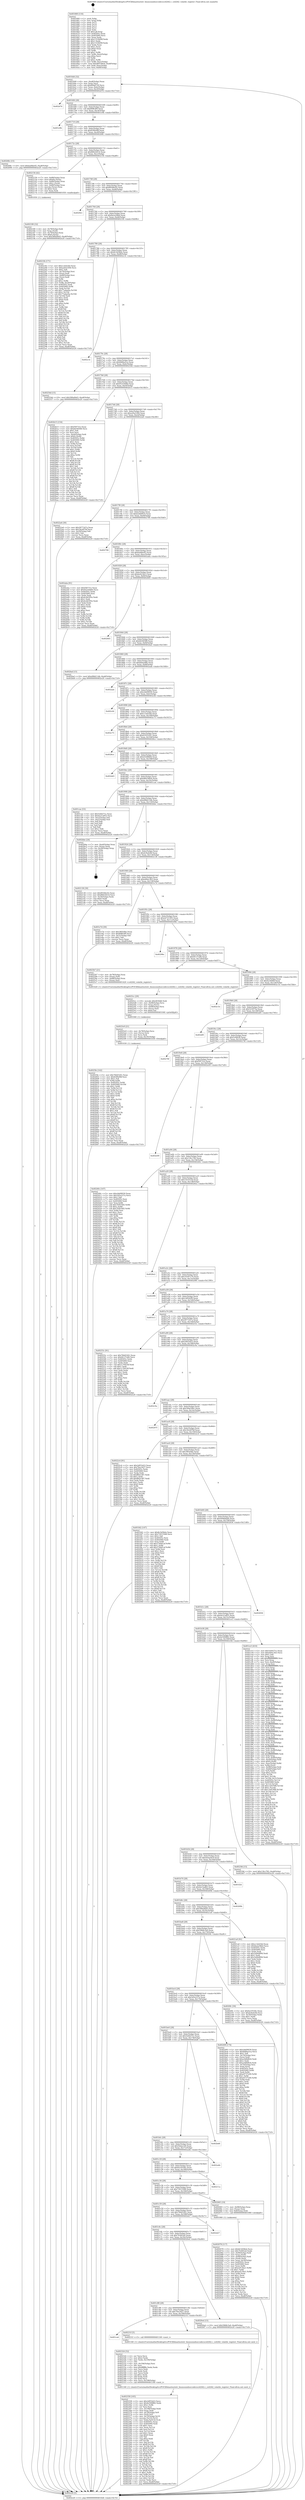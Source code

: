 digraph "0x401660" {
  label = "0x401660 (/mnt/c/Users/mathe/Desktop/tcc/POCII/binaries/extr_linuxsoundsoccodecscs42l42.c_cs42l42_volatile_register_Final-ollvm.out::main(0))"
  labelloc = "t"
  node[shape=record]

  Entry [label="",width=0.3,height=0.3,shape=circle,fillcolor=black,style=filled]
  "0x4016d4" [label="{
     0x4016d4 [32]\l
     | [instrs]\l
     &nbsp;&nbsp;0x4016d4 \<+6\>: mov -0xa8(%rbp),%eax\l
     &nbsp;&nbsp;0x4016da \<+2\>: mov %eax,%ecx\l
     &nbsp;&nbsp;0x4016dc \<+6\>: sub $0x80fa8729,%ecx\l
     &nbsp;&nbsp;0x4016e2 \<+6\>: mov %eax,-0xbc(%rbp)\l
     &nbsp;&nbsp;0x4016e8 \<+6\>: mov %ecx,-0xc0(%rbp)\l
     &nbsp;&nbsp;0x4016ee \<+6\>: je 0000000000402d7d \<main+0x171d\>\l
  }"]
  "0x402d7d" [label="{
     0x402d7d\l
  }", style=dashed]
  "0x4016f4" [label="{
     0x4016f4 [28]\l
     | [instrs]\l
     &nbsp;&nbsp;0x4016f4 \<+5\>: jmp 00000000004016f9 \<main+0x99\>\l
     &nbsp;&nbsp;0x4016f9 \<+6\>: mov -0xbc(%rbp),%eax\l
     &nbsp;&nbsp;0x4016ff \<+5\>: sub $0x80ffc4f9,%eax\l
     &nbsp;&nbsp;0x401704 \<+6\>: mov %eax,-0xc4(%rbp)\l
     &nbsp;&nbsp;0x40170a \<+6\>: je 0000000000401e9b \<main+0x83b\>\l
  }"]
  Exit [label="",width=0.3,height=0.3,shape=circle,fillcolor=black,style=filled,peripheries=2]
  "0x401e9b" [label="{
     0x401e9b\l
  }", style=dashed]
  "0x401710" [label="{
     0x401710 [28]\l
     | [instrs]\l
     &nbsp;&nbsp;0x401710 \<+5\>: jmp 0000000000401715 \<main+0xb5\>\l
     &nbsp;&nbsp;0x401715 \<+6\>: mov -0xbc(%rbp),%eax\l
     &nbsp;&nbsp;0x40171b \<+5\>: sub $0x83f9e96f,%eax\l
     &nbsp;&nbsp;0x401720 \<+6\>: mov %eax,-0xc8(%rbp)\l
     &nbsp;&nbsp;0x401726 \<+6\>: je 000000000040268c \<main+0x102c\>\l
  }"]
  "0x4025fe" [label="{
     0x4025fe [142]\l
     | [instrs]\l
     &nbsp;&nbsp;0x4025fe \<+5\>: mov $0x78445261,%eax\l
     &nbsp;&nbsp;0x402603 \<+5\>: mov $0x83f9e96f,%esi\l
     &nbsp;&nbsp;0x402608 \<+2\>: mov $0x1,%dl\l
     &nbsp;&nbsp;0x40260a \<+3\>: xor %r8d,%r8d\l
     &nbsp;&nbsp;0x40260d \<+8\>: mov 0x40505c,%r9d\l
     &nbsp;&nbsp;0x402615 \<+8\>: mov 0x405060,%r10d\l
     &nbsp;&nbsp;0x40261d \<+4\>: sub $0x1,%r8d\l
     &nbsp;&nbsp;0x402621 \<+3\>: mov %r9d,%r11d\l
     &nbsp;&nbsp;0x402624 \<+3\>: add %r8d,%r11d\l
     &nbsp;&nbsp;0x402627 \<+4\>: imul %r11d,%r9d\l
     &nbsp;&nbsp;0x40262b \<+4\>: and $0x1,%r9d\l
     &nbsp;&nbsp;0x40262f \<+4\>: cmp $0x0,%r9d\l
     &nbsp;&nbsp;0x402633 \<+3\>: sete %bl\l
     &nbsp;&nbsp;0x402636 \<+4\>: cmp $0xa,%r10d\l
     &nbsp;&nbsp;0x40263a \<+4\>: setl %r14b\l
     &nbsp;&nbsp;0x40263e \<+3\>: mov %bl,%r15b\l
     &nbsp;&nbsp;0x402641 \<+4\>: xor $0xff,%r15b\l
     &nbsp;&nbsp;0x402645 \<+3\>: mov %r14b,%r12b\l
     &nbsp;&nbsp;0x402648 \<+4\>: xor $0xff,%r12b\l
     &nbsp;&nbsp;0x40264c \<+3\>: xor $0x1,%dl\l
     &nbsp;&nbsp;0x40264f \<+3\>: mov %r15b,%r13b\l
     &nbsp;&nbsp;0x402652 \<+4\>: and $0xff,%r13b\l
     &nbsp;&nbsp;0x402656 \<+2\>: and %dl,%bl\l
     &nbsp;&nbsp;0x402658 \<+3\>: mov %r12b,%cl\l
     &nbsp;&nbsp;0x40265b \<+3\>: and $0xff,%cl\l
     &nbsp;&nbsp;0x40265e \<+3\>: and %dl,%r14b\l
     &nbsp;&nbsp;0x402661 \<+3\>: or %bl,%r13b\l
     &nbsp;&nbsp;0x402664 \<+3\>: or %r14b,%cl\l
     &nbsp;&nbsp;0x402667 \<+3\>: xor %cl,%r13b\l
     &nbsp;&nbsp;0x40266a \<+3\>: or %r12b,%r15b\l
     &nbsp;&nbsp;0x40266d \<+4\>: xor $0xff,%r15b\l
     &nbsp;&nbsp;0x402671 \<+3\>: or $0x1,%dl\l
     &nbsp;&nbsp;0x402674 \<+3\>: and %dl,%r15b\l
     &nbsp;&nbsp;0x402677 \<+3\>: or %r15b,%r13b\l
     &nbsp;&nbsp;0x40267a \<+4\>: test $0x1,%r13b\l
     &nbsp;&nbsp;0x40267e \<+3\>: cmovne %esi,%eax\l
     &nbsp;&nbsp;0x402681 \<+6\>: mov %eax,-0xa8(%rbp)\l
     &nbsp;&nbsp;0x402687 \<+5\>: jmp 0000000000402e20 \<main+0x17c0\>\l
  }"]
  "0x40268c" [label="{
     0x40268c [15]\l
     | [instrs]\l
     &nbsp;&nbsp;0x40268c \<+10\>: movl $0xbaf4be45,-0xa8(%rbp)\l
     &nbsp;&nbsp;0x402696 \<+5\>: jmp 0000000000402e20 \<main+0x17c0\>\l
  }"]
  "0x40172c" [label="{
     0x40172c [28]\l
     | [instrs]\l
     &nbsp;&nbsp;0x40172c \<+5\>: jmp 0000000000401731 \<main+0xd1\>\l
     &nbsp;&nbsp;0x401731 \<+6\>: mov -0xbc(%rbp),%eax\l
     &nbsp;&nbsp;0x401737 \<+5\>: sub $0x86624414,%eax\l
     &nbsp;&nbsp;0x40173c \<+6\>: mov %eax,-0xcc(%rbp)\l
     &nbsp;&nbsp;0x401742 \<+6\>: je 0000000000402156 \<main+0xaf6\>\l
  }"]
  "0x4025e9" [label="{
     0x4025e9 [21]\l
     | [instrs]\l
     &nbsp;&nbsp;0x4025e9 \<+4\>: mov -0x78(%rbp),%rcx\l
     &nbsp;&nbsp;0x4025ed \<+3\>: mov (%rcx),%rcx\l
     &nbsp;&nbsp;0x4025f0 \<+3\>: mov %rcx,%rdi\l
     &nbsp;&nbsp;0x4025f3 \<+6\>: mov %eax,-0x19c(%rbp)\l
     &nbsp;&nbsp;0x4025f9 \<+5\>: call 0000000000401030 \<free@plt\>\l
     | [calls]\l
     &nbsp;&nbsp;0x401030 \{1\} (unknown)\l
  }"]
  "0x402156" [label="{
     0x402156 [42]\l
     | [instrs]\l
     &nbsp;&nbsp;0x402156 \<+7\>: mov -0x88(%rbp),%rax\l
     &nbsp;&nbsp;0x40215d \<+6\>: movl $0x64,(%rax)\l
     &nbsp;&nbsp;0x402163 \<+4\>: mov -0x80(%rbp),%rax\l
     &nbsp;&nbsp;0x402167 \<+6\>: movl $0x1,(%rax)\l
     &nbsp;&nbsp;0x40216d \<+4\>: mov -0x80(%rbp),%rax\l
     &nbsp;&nbsp;0x402171 \<+3\>: movslq (%rax),%rax\l
     &nbsp;&nbsp;0x402174 \<+4\>: shl $0x2,%rax\l
     &nbsp;&nbsp;0x402178 \<+3\>: mov %rax,%rdi\l
     &nbsp;&nbsp;0x40217b \<+5\>: call 0000000000401050 \<malloc@plt\>\l
     | [calls]\l
     &nbsp;&nbsp;0x401050 \{1\} (unknown)\l
  }"]
  "0x401748" [label="{
     0x401748 [28]\l
     | [instrs]\l
     &nbsp;&nbsp;0x401748 \<+5\>: jmp 000000000040174d \<main+0xed\>\l
     &nbsp;&nbsp;0x40174d \<+6\>: mov -0xbc(%rbp),%eax\l
     &nbsp;&nbsp;0x401753 \<+5\>: sub $0x8930bc02,%eax\l
     &nbsp;&nbsp;0x401758 \<+6\>: mov %eax,-0xd0(%rbp)\l
     &nbsp;&nbsp;0x40175e \<+6\>: je 00000000004029e1 \<main+0x1381\>\l
  }"]
  "0x4025cc" [label="{
     0x4025cc [29]\l
     | [instrs]\l
     &nbsp;&nbsp;0x4025cc \<+10\>: movabs $0x4030d6,%rdi\l
     &nbsp;&nbsp;0x4025d6 \<+4\>: mov -0x68(%rbp),%rcx\l
     &nbsp;&nbsp;0x4025da \<+2\>: mov %eax,(%rcx)\l
     &nbsp;&nbsp;0x4025dc \<+4\>: mov -0x68(%rbp),%rcx\l
     &nbsp;&nbsp;0x4025e0 \<+2\>: mov (%rcx),%esi\l
     &nbsp;&nbsp;0x4025e2 \<+2\>: mov $0x0,%al\l
     &nbsp;&nbsp;0x4025e4 \<+5\>: call 0000000000401040 \<printf@plt\>\l
     | [calls]\l
     &nbsp;&nbsp;0x401040 \{1\} (unknown)\l
  }"]
  "0x4029e1" [label="{
     0x4029e1\l
  }", style=dashed]
  "0x401764" [label="{
     0x401764 [28]\l
     | [instrs]\l
     &nbsp;&nbsp;0x401764 \<+5\>: jmp 0000000000401769 \<main+0x109\>\l
     &nbsp;&nbsp;0x401769 \<+6\>: mov -0xbc(%rbp),%eax\l
     &nbsp;&nbsp;0x40176f \<+5\>: sub $0x8a2a58bd,%eax\l
     &nbsp;&nbsp;0x401774 \<+6\>: mov %eax,-0xd4(%rbp)\l
     &nbsp;&nbsp;0x40177a \<+6\>: je 00000000004021fb \<main+0xb9b\>\l
  }"]
  "0x402358" [label="{
     0x402358 [165]\l
     | [instrs]\l
     &nbsp;&nbsp;0x402358 \<+5\>: mov $0x2df55d23,%ecx\l
     &nbsp;&nbsp;0x40235d \<+5\>: mov $0x4e500882,%edx\l
     &nbsp;&nbsp;0x402362 \<+3\>: mov $0x1,%r8b\l
     &nbsp;&nbsp;0x402365 \<+2\>: xor %esi,%esi\l
     &nbsp;&nbsp;0x402367 \<+6\>: mov -0x198(%rbp),%edi\l
     &nbsp;&nbsp;0x40236d \<+3\>: imul %eax,%edi\l
     &nbsp;&nbsp;0x402370 \<+4\>: mov -0x78(%rbp),%r9\l
     &nbsp;&nbsp;0x402374 \<+3\>: mov (%r9),%r9\l
     &nbsp;&nbsp;0x402377 \<+4\>: mov -0x70(%rbp),%r10\l
     &nbsp;&nbsp;0x40237b \<+3\>: movslq (%r10),%r10\l
     &nbsp;&nbsp;0x40237e \<+4\>: mov %edi,(%r9,%r10,4)\l
     &nbsp;&nbsp;0x402382 \<+7\>: mov 0x40505c,%eax\l
     &nbsp;&nbsp;0x402389 \<+7\>: mov 0x405060,%edi\l
     &nbsp;&nbsp;0x402390 \<+3\>: sub $0x1,%esi\l
     &nbsp;&nbsp;0x402393 \<+3\>: mov %eax,%r11d\l
     &nbsp;&nbsp;0x402396 \<+3\>: add %esi,%r11d\l
     &nbsp;&nbsp;0x402399 \<+4\>: imul %r11d,%eax\l
     &nbsp;&nbsp;0x40239d \<+3\>: and $0x1,%eax\l
     &nbsp;&nbsp;0x4023a0 \<+3\>: cmp $0x0,%eax\l
     &nbsp;&nbsp;0x4023a3 \<+3\>: sete %bl\l
     &nbsp;&nbsp;0x4023a6 \<+3\>: cmp $0xa,%edi\l
     &nbsp;&nbsp;0x4023a9 \<+4\>: setl %r14b\l
     &nbsp;&nbsp;0x4023ad \<+3\>: mov %bl,%r15b\l
     &nbsp;&nbsp;0x4023b0 \<+4\>: xor $0xff,%r15b\l
     &nbsp;&nbsp;0x4023b4 \<+3\>: mov %r14b,%r12b\l
     &nbsp;&nbsp;0x4023b7 \<+4\>: xor $0xff,%r12b\l
     &nbsp;&nbsp;0x4023bb \<+4\>: xor $0x1,%r8b\l
     &nbsp;&nbsp;0x4023bf \<+3\>: mov %r15b,%r13b\l
     &nbsp;&nbsp;0x4023c2 \<+4\>: and $0xff,%r13b\l
     &nbsp;&nbsp;0x4023c6 \<+3\>: and %r8b,%bl\l
     &nbsp;&nbsp;0x4023c9 \<+3\>: mov %r12b,%al\l
     &nbsp;&nbsp;0x4023cc \<+2\>: and $0xff,%al\l
     &nbsp;&nbsp;0x4023ce \<+3\>: and %r8b,%r14b\l
     &nbsp;&nbsp;0x4023d1 \<+3\>: or %bl,%r13b\l
     &nbsp;&nbsp;0x4023d4 \<+3\>: or %r14b,%al\l
     &nbsp;&nbsp;0x4023d7 \<+3\>: xor %al,%r13b\l
     &nbsp;&nbsp;0x4023da \<+3\>: or %r12b,%r15b\l
     &nbsp;&nbsp;0x4023dd \<+4\>: xor $0xff,%r15b\l
     &nbsp;&nbsp;0x4023e1 \<+4\>: or $0x1,%r8b\l
     &nbsp;&nbsp;0x4023e5 \<+3\>: and %r8b,%r15b\l
     &nbsp;&nbsp;0x4023e8 \<+3\>: or %r15b,%r13b\l
     &nbsp;&nbsp;0x4023eb \<+4\>: test $0x1,%r13b\l
     &nbsp;&nbsp;0x4023ef \<+3\>: cmovne %edx,%ecx\l
     &nbsp;&nbsp;0x4023f2 \<+6\>: mov %ecx,-0xa8(%rbp)\l
     &nbsp;&nbsp;0x4023f8 \<+5\>: jmp 0000000000402e20 \<main+0x17c0\>\l
  }"]
  "0x4021fb" [label="{
     0x4021fb [171]\l
     | [instrs]\l
     &nbsp;&nbsp;0x4021fb \<+5\>: mov $0xcc3eb54d,%eax\l
     &nbsp;&nbsp;0x402200 \<+5\>: mov $0xa20a5304,%ecx\l
     &nbsp;&nbsp;0x402205 \<+2\>: mov $0x1,%dl\l
     &nbsp;&nbsp;0x402207 \<+4\>: mov -0x70(%rbp),%rsi\l
     &nbsp;&nbsp;0x40220b \<+2\>: mov (%rsi),%edi\l
     &nbsp;&nbsp;0x40220d \<+4\>: mov -0x80(%rbp),%rsi\l
     &nbsp;&nbsp;0x402211 \<+2\>: cmp (%rsi),%edi\l
     &nbsp;&nbsp;0x402213 \<+4\>: setl %r8b\l
     &nbsp;&nbsp;0x402217 \<+4\>: and $0x1,%r8b\l
     &nbsp;&nbsp;0x40221b \<+4\>: mov %r8b,-0x29(%rbp)\l
     &nbsp;&nbsp;0x40221f \<+7\>: mov 0x40505c,%edi\l
     &nbsp;&nbsp;0x402226 \<+8\>: mov 0x405060,%r9d\l
     &nbsp;&nbsp;0x40222e \<+3\>: mov %edi,%r10d\l
     &nbsp;&nbsp;0x402231 \<+7\>: add $0x77adae6a,%r10d\l
     &nbsp;&nbsp;0x402238 \<+4\>: sub $0x1,%r10d\l
     &nbsp;&nbsp;0x40223c \<+7\>: sub $0x77adae6a,%r10d\l
     &nbsp;&nbsp;0x402243 \<+4\>: imul %r10d,%edi\l
     &nbsp;&nbsp;0x402247 \<+3\>: and $0x1,%edi\l
     &nbsp;&nbsp;0x40224a \<+3\>: cmp $0x0,%edi\l
     &nbsp;&nbsp;0x40224d \<+4\>: sete %r8b\l
     &nbsp;&nbsp;0x402251 \<+4\>: cmp $0xa,%r9d\l
     &nbsp;&nbsp;0x402255 \<+4\>: setl %r11b\l
     &nbsp;&nbsp;0x402259 \<+3\>: mov %r8b,%bl\l
     &nbsp;&nbsp;0x40225c \<+3\>: xor $0xff,%bl\l
     &nbsp;&nbsp;0x40225f \<+3\>: mov %r11b,%r14b\l
     &nbsp;&nbsp;0x402262 \<+4\>: xor $0xff,%r14b\l
     &nbsp;&nbsp;0x402266 \<+3\>: xor $0x0,%dl\l
     &nbsp;&nbsp;0x402269 \<+3\>: mov %bl,%r15b\l
     &nbsp;&nbsp;0x40226c \<+4\>: and $0x0,%r15b\l
     &nbsp;&nbsp;0x402270 \<+3\>: and %dl,%r8b\l
     &nbsp;&nbsp;0x402273 \<+3\>: mov %r14b,%r12b\l
     &nbsp;&nbsp;0x402276 \<+4\>: and $0x0,%r12b\l
     &nbsp;&nbsp;0x40227a \<+3\>: and %dl,%r11b\l
     &nbsp;&nbsp;0x40227d \<+3\>: or %r8b,%r15b\l
     &nbsp;&nbsp;0x402280 \<+3\>: or %r11b,%r12b\l
     &nbsp;&nbsp;0x402283 \<+3\>: xor %r12b,%r15b\l
     &nbsp;&nbsp;0x402286 \<+3\>: or %r14b,%bl\l
     &nbsp;&nbsp;0x402289 \<+3\>: xor $0xff,%bl\l
     &nbsp;&nbsp;0x40228c \<+3\>: or $0x0,%dl\l
     &nbsp;&nbsp;0x40228f \<+2\>: and %dl,%bl\l
     &nbsp;&nbsp;0x402291 \<+3\>: or %bl,%r15b\l
     &nbsp;&nbsp;0x402294 \<+4\>: test $0x1,%r15b\l
     &nbsp;&nbsp;0x402298 \<+3\>: cmovne %ecx,%eax\l
     &nbsp;&nbsp;0x40229b \<+6\>: mov %eax,-0xa8(%rbp)\l
     &nbsp;&nbsp;0x4022a1 \<+5\>: jmp 0000000000402e20 \<main+0x17c0\>\l
  }"]
  "0x401780" [label="{
     0x401780 [28]\l
     | [instrs]\l
     &nbsp;&nbsp;0x401780 \<+5\>: jmp 0000000000401785 \<main+0x125\>\l
     &nbsp;&nbsp;0x401785 \<+6\>: mov -0xbc(%rbp),%eax\l
     &nbsp;&nbsp;0x40178b \<+5\>: sub $0x8c5d58eb,%eax\l
     &nbsp;&nbsp;0x401790 \<+6\>: mov %eax,-0xd8(%rbp)\l
     &nbsp;&nbsp;0x401796 \<+6\>: je 0000000000402c3c \<main+0x15dc\>\l
  }"]
  "0x402324" [label="{
     0x402324 [52]\l
     | [instrs]\l
     &nbsp;&nbsp;0x402324 \<+2\>: xor %ecx,%ecx\l
     &nbsp;&nbsp;0x402326 \<+5\>: mov $0x2,%edx\l
     &nbsp;&nbsp;0x40232b \<+6\>: mov %edx,-0x194(%rbp)\l
     &nbsp;&nbsp;0x402331 \<+1\>: cltd\l
     &nbsp;&nbsp;0x402332 \<+6\>: mov -0x194(%rbp),%esi\l
     &nbsp;&nbsp;0x402338 \<+2\>: idiv %esi\l
     &nbsp;&nbsp;0x40233a \<+6\>: imul $0xfffffffe,%edx,%edx\l
     &nbsp;&nbsp;0x402340 \<+2\>: mov %ecx,%edi\l
     &nbsp;&nbsp;0x402342 \<+2\>: sub %edx,%edi\l
     &nbsp;&nbsp;0x402344 \<+2\>: mov %ecx,%edx\l
     &nbsp;&nbsp;0x402346 \<+3\>: sub $0x1,%edx\l
     &nbsp;&nbsp;0x402349 \<+2\>: add %edx,%edi\l
     &nbsp;&nbsp;0x40234b \<+2\>: sub %edi,%ecx\l
     &nbsp;&nbsp;0x40234d \<+6\>: mov %ecx,-0x198(%rbp)\l
     &nbsp;&nbsp;0x402353 \<+5\>: call 0000000000401160 \<next_i\>\l
     | [calls]\l
     &nbsp;&nbsp;0x401160 \{1\} (/mnt/c/Users/mathe/Desktop/tcc/POCII/binaries/extr_linuxsoundsoccodecscs42l42.c_cs42l42_volatile_register_Final-ollvm.out::next_i)\l
  }"]
  "0x402c3c" [label="{
     0x402c3c\l
  }", style=dashed]
  "0x40179c" [label="{
     0x40179c [28]\l
     | [instrs]\l
     &nbsp;&nbsp;0x40179c \<+5\>: jmp 00000000004017a1 \<main+0x141\>\l
     &nbsp;&nbsp;0x4017a1 \<+6\>: mov -0xbc(%rbp),%eax\l
     &nbsp;&nbsp;0x4017a7 \<+5\>: sub $0x8d6ba5ca,%eax\l
     &nbsp;&nbsp;0x4017ac \<+6\>: mov %eax,-0xdc(%rbp)\l
     &nbsp;&nbsp;0x4017b2 \<+6\>: je 000000000040254d \<main+0xeed\>\l
  }"]
  "0x401ca4" [label="{
     0x401ca4\l
  }", style=dashed]
  "0x40254d" [label="{
     0x40254d [15]\l
     | [instrs]\l
     &nbsp;&nbsp;0x40254d \<+10\>: movl $0x589a0b43,-0xa8(%rbp)\l
     &nbsp;&nbsp;0x402557 \<+5\>: jmp 0000000000402e20 \<main+0x17c0\>\l
  }"]
  "0x4017b8" [label="{
     0x4017b8 [28]\l
     | [instrs]\l
     &nbsp;&nbsp;0x4017b8 \<+5\>: jmp 00000000004017bd \<main+0x15d\>\l
     &nbsp;&nbsp;0x4017bd \<+6\>: mov -0xbc(%rbp),%eax\l
     &nbsp;&nbsp;0x4017c3 \<+5\>: sub $0x95254d6d,%eax\l
     &nbsp;&nbsp;0x4017c8 \<+6\>: mov %eax,-0xe0(%rbp)\l
     &nbsp;&nbsp;0x4017ce \<+6\>: je 0000000000402b15 \<main+0x14b5\>\l
  }"]
  "0x40231f" [label="{
     0x40231f [5]\l
     | [instrs]\l
     &nbsp;&nbsp;0x40231f \<+5\>: call 0000000000401160 \<next_i\>\l
     | [calls]\l
     &nbsp;&nbsp;0x401160 \{1\} (/mnt/c/Users/mathe/Desktop/tcc/POCII/binaries/extr_linuxsoundsoccodecscs42l42.c_cs42l42_volatile_register_Final-ollvm.out::next_i)\l
  }"]
  "0x402b15" [label="{
     0x402b15 [154]\l
     | [instrs]\l
     &nbsp;&nbsp;0x402b15 \<+5\>: mov $0xf58731e,%eax\l
     &nbsp;&nbsp;0x402b1a \<+5\>: mov $0xbfc04568,%ecx\l
     &nbsp;&nbsp;0x402b1f \<+2\>: mov $0x1,%dl\l
     &nbsp;&nbsp;0x402b21 \<+2\>: xor %esi,%esi\l
     &nbsp;&nbsp;0x402b23 \<+7\>: mov -0xa0(%rbp),%rdi\l
     &nbsp;&nbsp;0x402b2a \<+6\>: movl $0x0,(%rdi)\l
     &nbsp;&nbsp;0x402b30 \<+8\>: mov 0x40505c,%r8d\l
     &nbsp;&nbsp;0x402b38 \<+8\>: mov 0x405060,%r9d\l
     &nbsp;&nbsp;0x402b40 \<+3\>: sub $0x1,%esi\l
     &nbsp;&nbsp;0x402b43 \<+3\>: mov %r8d,%r10d\l
     &nbsp;&nbsp;0x402b46 \<+3\>: add %esi,%r10d\l
     &nbsp;&nbsp;0x402b49 \<+4\>: imul %r10d,%r8d\l
     &nbsp;&nbsp;0x402b4d \<+4\>: and $0x1,%r8d\l
     &nbsp;&nbsp;0x402b51 \<+4\>: cmp $0x0,%r8d\l
     &nbsp;&nbsp;0x402b55 \<+4\>: sete %r11b\l
     &nbsp;&nbsp;0x402b59 \<+4\>: cmp $0xa,%r9d\l
     &nbsp;&nbsp;0x402b5d \<+3\>: setl %bl\l
     &nbsp;&nbsp;0x402b60 \<+3\>: mov %r11b,%r14b\l
     &nbsp;&nbsp;0x402b63 \<+4\>: xor $0xff,%r14b\l
     &nbsp;&nbsp;0x402b67 \<+3\>: mov %bl,%r15b\l
     &nbsp;&nbsp;0x402b6a \<+4\>: xor $0xff,%r15b\l
     &nbsp;&nbsp;0x402b6e \<+3\>: xor $0x1,%dl\l
     &nbsp;&nbsp;0x402b71 \<+3\>: mov %r14b,%r12b\l
     &nbsp;&nbsp;0x402b74 \<+4\>: and $0xff,%r12b\l
     &nbsp;&nbsp;0x402b78 \<+3\>: and %dl,%r11b\l
     &nbsp;&nbsp;0x402b7b \<+3\>: mov %r15b,%r13b\l
     &nbsp;&nbsp;0x402b7e \<+4\>: and $0xff,%r13b\l
     &nbsp;&nbsp;0x402b82 \<+2\>: and %dl,%bl\l
     &nbsp;&nbsp;0x402b84 \<+3\>: or %r11b,%r12b\l
     &nbsp;&nbsp;0x402b87 \<+3\>: or %bl,%r13b\l
     &nbsp;&nbsp;0x402b8a \<+3\>: xor %r13b,%r12b\l
     &nbsp;&nbsp;0x402b8d \<+3\>: or %r15b,%r14b\l
     &nbsp;&nbsp;0x402b90 \<+4\>: xor $0xff,%r14b\l
     &nbsp;&nbsp;0x402b94 \<+3\>: or $0x1,%dl\l
     &nbsp;&nbsp;0x402b97 \<+3\>: and %dl,%r14b\l
     &nbsp;&nbsp;0x402b9a \<+3\>: or %r14b,%r12b\l
     &nbsp;&nbsp;0x402b9d \<+4\>: test $0x1,%r12b\l
     &nbsp;&nbsp;0x402ba1 \<+3\>: cmovne %ecx,%eax\l
     &nbsp;&nbsp;0x402ba4 \<+6\>: mov %eax,-0xa8(%rbp)\l
     &nbsp;&nbsp;0x402baa \<+5\>: jmp 0000000000402e20 \<main+0x17c0\>\l
  }"]
  "0x4017d4" [label="{
     0x4017d4 [28]\l
     | [instrs]\l
     &nbsp;&nbsp;0x4017d4 \<+5\>: jmp 00000000004017d9 \<main+0x179\>\l
     &nbsp;&nbsp;0x4017d9 \<+6\>: mov -0xbc(%rbp),%eax\l
     &nbsp;&nbsp;0x4017df \<+5\>: sub $0xa20a5304,%eax\l
     &nbsp;&nbsp;0x4017e4 \<+6\>: mov %eax,-0xe4(%rbp)\l
     &nbsp;&nbsp;0x4017ea \<+6\>: je 00000000004022a6 \<main+0xc46\>\l
  }"]
  "0x402180" [label="{
     0x402180 [32]\l
     | [instrs]\l
     &nbsp;&nbsp;0x402180 \<+4\>: mov -0x78(%rbp),%rdi\l
     &nbsp;&nbsp;0x402184 \<+3\>: mov %rax,(%rdi)\l
     &nbsp;&nbsp;0x402187 \<+4\>: mov -0x70(%rbp),%rax\l
     &nbsp;&nbsp;0x40218b \<+6\>: movl $0x0,(%rax)\l
     &nbsp;&nbsp;0x402191 \<+10\>: movl $0x589a0b43,-0xa8(%rbp)\l
     &nbsp;&nbsp;0x40219b \<+5\>: jmp 0000000000402e20 \<main+0x17c0\>\l
  }"]
  "0x4022a6" [label="{
     0x4022a6 [30]\l
     | [instrs]\l
     &nbsp;&nbsp;0x4022a6 \<+5\>: mov $0x2877247a,%eax\l
     &nbsp;&nbsp;0x4022ab \<+5\>: mov $0x34cb97bf,%ecx\l
     &nbsp;&nbsp;0x4022b0 \<+3\>: mov -0x29(%rbp),%dl\l
     &nbsp;&nbsp;0x4022b3 \<+3\>: test $0x1,%dl\l
     &nbsp;&nbsp;0x4022b6 \<+3\>: cmovne %ecx,%eax\l
     &nbsp;&nbsp;0x4022b9 \<+6\>: mov %eax,-0xa8(%rbp)\l
     &nbsp;&nbsp;0x4022bf \<+5\>: jmp 0000000000402e20 \<main+0x17c0\>\l
  }"]
  "0x4017f0" [label="{
     0x4017f0 [28]\l
     | [instrs]\l
     &nbsp;&nbsp;0x4017f0 \<+5\>: jmp 00000000004017f5 \<main+0x195\>\l
     &nbsp;&nbsp;0x4017f5 \<+6\>: mov -0xbc(%rbp),%eax\l
     &nbsp;&nbsp;0x4017fb \<+5\>: sub $0xb2db66c0,%eax\l
     &nbsp;&nbsp;0x401800 \<+6\>: mov %eax,-0xe8(%rbp)\l
     &nbsp;&nbsp;0x401806 \<+6\>: je 0000000000402706 \<main+0x10a6\>\l
  }"]
  "0x401c88" [label="{
     0x401c88 [28]\l
     | [instrs]\l
     &nbsp;&nbsp;0x401c88 \<+5\>: jmp 0000000000401c8d \<main+0x62d\>\l
     &nbsp;&nbsp;0x401c8d \<+6\>: mov -0xbc(%rbp),%eax\l
     &nbsp;&nbsp;0x401c93 \<+5\>: sub $0x7fee3427,%eax\l
     &nbsp;&nbsp;0x401c98 \<+6\>: mov %eax,-0x190(%rbp)\l
     &nbsp;&nbsp;0x401c9e \<+6\>: je 000000000040231f \<main+0xcbf\>\l
  }"]
  "0x402706" [label="{
     0x402706\l
  }", style=dashed]
  "0x40180c" [label="{
     0x40180c [28]\l
     | [instrs]\l
     &nbsp;&nbsp;0x40180c \<+5\>: jmp 0000000000401811 \<main+0x1b1\>\l
     &nbsp;&nbsp;0x401811 \<+6\>: mov -0xbc(%rbp),%eax\l
     &nbsp;&nbsp;0x401817 \<+5\>: sub $0xbaf4be45,%eax\l
     &nbsp;&nbsp;0x40181c \<+6\>: mov %eax,-0xec(%rbp)\l
     &nbsp;&nbsp;0x401822 \<+6\>: je 0000000000402aba \<main+0x145a\>\l
  }"]
  "0x4020ed" [label="{
     0x4020ed [15]\l
     | [instrs]\l
     &nbsp;&nbsp;0x4020ed \<+10\>: movl $0x5968c5a0,-0xa8(%rbp)\l
     &nbsp;&nbsp;0x4020f7 \<+5\>: jmp 0000000000402e20 \<main+0x17c0\>\l
  }"]
  "0x402aba" [label="{
     0x402aba [91]\l
     | [instrs]\l
     &nbsp;&nbsp;0x402aba \<+5\>: mov $0xf58731e,%eax\l
     &nbsp;&nbsp;0x402abf \<+5\>: mov $0x95254d6d,%ecx\l
     &nbsp;&nbsp;0x402ac4 \<+7\>: mov 0x40505c,%edx\l
     &nbsp;&nbsp;0x402acb \<+7\>: mov 0x405060,%esi\l
     &nbsp;&nbsp;0x402ad2 \<+2\>: mov %edx,%edi\l
     &nbsp;&nbsp;0x402ad4 \<+6\>: sub $0x4c4b595e,%edi\l
     &nbsp;&nbsp;0x402ada \<+3\>: sub $0x1,%edi\l
     &nbsp;&nbsp;0x402add \<+6\>: add $0x4c4b595e,%edi\l
     &nbsp;&nbsp;0x402ae3 \<+3\>: imul %edi,%edx\l
     &nbsp;&nbsp;0x402ae6 \<+3\>: and $0x1,%edx\l
     &nbsp;&nbsp;0x402ae9 \<+3\>: cmp $0x0,%edx\l
     &nbsp;&nbsp;0x402aec \<+4\>: sete %r8b\l
     &nbsp;&nbsp;0x402af0 \<+3\>: cmp $0xa,%esi\l
     &nbsp;&nbsp;0x402af3 \<+4\>: setl %r9b\l
     &nbsp;&nbsp;0x402af7 \<+3\>: mov %r8b,%r10b\l
     &nbsp;&nbsp;0x402afa \<+3\>: and %r9b,%r10b\l
     &nbsp;&nbsp;0x402afd \<+3\>: xor %r9b,%r8b\l
     &nbsp;&nbsp;0x402b00 \<+3\>: or %r8b,%r10b\l
     &nbsp;&nbsp;0x402b03 \<+4\>: test $0x1,%r10b\l
     &nbsp;&nbsp;0x402b07 \<+3\>: cmovne %ecx,%eax\l
     &nbsp;&nbsp;0x402b0a \<+6\>: mov %eax,-0xa8(%rbp)\l
     &nbsp;&nbsp;0x402b10 \<+5\>: jmp 0000000000402e20 \<main+0x17c0\>\l
  }"]
  "0x401828" [label="{
     0x401828 [28]\l
     | [instrs]\l
     &nbsp;&nbsp;0x401828 \<+5\>: jmp 000000000040182d \<main+0x1cd\>\l
     &nbsp;&nbsp;0x40182d \<+6\>: mov -0xbc(%rbp),%eax\l
     &nbsp;&nbsp;0x401833 \<+5\>: sub $0xbe4234c3,%eax\l
     &nbsp;&nbsp;0x401838 \<+6\>: mov %eax,-0xf0(%rbp)\l
     &nbsp;&nbsp;0x40183e \<+6\>: je 0000000000402845 \<main+0x11e5\>\l
  }"]
  "0x401c6c" [label="{
     0x401c6c [28]\l
     | [instrs]\l
     &nbsp;&nbsp;0x401c6c \<+5\>: jmp 0000000000401c71 \<main+0x611\>\l
     &nbsp;&nbsp;0x401c71 \<+6\>: mov -0xbc(%rbp),%eax\l
     &nbsp;&nbsp;0x401c77 \<+5\>: sub $0x7fc845a0,%eax\l
     &nbsp;&nbsp;0x401c7c \<+6\>: mov %eax,-0x18c(%rbp)\l
     &nbsp;&nbsp;0x401c82 \<+6\>: je 00000000004020ed \<main+0xa8d\>\l
  }"]
  "0x402845" [label="{
     0x402845\l
  }", style=dashed]
  "0x401844" [label="{
     0x401844 [28]\l
     | [instrs]\l
     &nbsp;&nbsp;0x401844 \<+5\>: jmp 0000000000401849 \<main+0x1e9\>\l
     &nbsp;&nbsp;0x401849 \<+6\>: mov -0xbc(%rbp),%eax\l
     &nbsp;&nbsp;0x40184f \<+5\>: sub $0xbfc04568,%eax\l
     &nbsp;&nbsp;0x401854 \<+6\>: mov %eax,-0xf4(%rbp)\l
     &nbsp;&nbsp;0x40185a \<+6\>: je 0000000000402baf \<main+0x154f\>\l
  }"]
  "0x402d27" [label="{
     0x402d27\l
  }", style=dashed]
  "0x402baf" [label="{
     0x402baf [15]\l
     | [instrs]\l
     &nbsp;&nbsp;0x402baf \<+10\>: movl $0xd98d11db,-0xa8(%rbp)\l
     &nbsp;&nbsp;0x402bb9 \<+5\>: jmp 0000000000402e20 \<main+0x17c0\>\l
  }"]
  "0x401860" [label="{
     0x401860 [28]\l
     | [instrs]\l
     &nbsp;&nbsp;0x401860 \<+5\>: jmp 0000000000401865 \<main+0x205\>\l
     &nbsp;&nbsp;0x401865 \<+6\>: mov -0xbc(%rbp),%eax\l
     &nbsp;&nbsp;0x40186b \<+5\>: sub $0xbfeba98e,%eax\l
     &nbsp;&nbsp;0x401870 \<+6\>: mov %eax,-0xf8(%rbp)\l
     &nbsp;&nbsp;0x401876 \<+6\>: je 0000000000402aab \<main+0x144b\>\l
  }"]
  "0x402078" [label="{
     0x402078 [117]\l
     | [instrs]\l
     &nbsp;&nbsp;0x402078 \<+5\>: mov $0x8c5d58eb,%ecx\l
     &nbsp;&nbsp;0x40207d \<+5\>: mov $0x7fc845a0,%edx\l
     &nbsp;&nbsp;0x402082 \<+7\>: mov -0x90(%rbp),%rdi\l
     &nbsp;&nbsp;0x402089 \<+2\>: mov %eax,(%rdi)\l
     &nbsp;&nbsp;0x40208b \<+7\>: mov -0x90(%rbp),%rdi\l
     &nbsp;&nbsp;0x402092 \<+2\>: mov (%rdi),%eax\l
     &nbsp;&nbsp;0x402094 \<+3\>: mov %eax,-0x30(%rbp)\l
     &nbsp;&nbsp;0x402097 \<+7\>: mov 0x40505c,%eax\l
     &nbsp;&nbsp;0x40209e \<+7\>: mov 0x405060,%esi\l
     &nbsp;&nbsp;0x4020a5 \<+3\>: mov %eax,%r8d\l
     &nbsp;&nbsp;0x4020a8 \<+7\>: sub $0xeef13ba1,%r8d\l
     &nbsp;&nbsp;0x4020af \<+4\>: sub $0x1,%r8d\l
     &nbsp;&nbsp;0x4020b3 \<+7\>: add $0xeef13ba1,%r8d\l
     &nbsp;&nbsp;0x4020ba \<+4\>: imul %r8d,%eax\l
     &nbsp;&nbsp;0x4020be \<+3\>: and $0x1,%eax\l
     &nbsp;&nbsp;0x4020c1 \<+3\>: cmp $0x0,%eax\l
     &nbsp;&nbsp;0x4020c4 \<+4\>: sete %r9b\l
     &nbsp;&nbsp;0x4020c8 \<+3\>: cmp $0xa,%esi\l
     &nbsp;&nbsp;0x4020cb \<+4\>: setl %r10b\l
     &nbsp;&nbsp;0x4020cf \<+3\>: mov %r9b,%r11b\l
     &nbsp;&nbsp;0x4020d2 \<+3\>: and %r10b,%r11b\l
     &nbsp;&nbsp;0x4020d5 \<+3\>: xor %r10b,%r9b\l
     &nbsp;&nbsp;0x4020d8 \<+3\>: or %r9b,%r11b\l
     &nbsp;&nbsp;0x4020db \<+4\>: test $0x1,%r11b\l
     &nbsp;&nbsp;0x4020df \<+3\>: cmovne %edx,%ecx\l
     &nbsp;&nbsp;0x4020e2 \<+6\>: mov %ecx,-0xa8(%rbp)\l
     &nbsp;&nbsp;0x4020e8 \<+5\>: jmp 0000000000402e20 \<main+0x17c0\>\l
  }"]
  "0x402aab" [label="{
     0x402aab\l
  }", style=dashed]
  "0x40187c" [label="{
     0x40187c [28]\l
     | [instrs]\l
     &nbsp;&nbsp;0x40187c \<+5\>: jmp 0000000000401881 \<main+0x221\>\l
     &nbsp;&nbsp;0x401881 \<+6\>: mov -0xbc(%rbp),%eax\l
     &nbsp;&nbsp;0x401887 \<+5\>: sub $0xcbb09030,%eax\l
     &nbsp;&nbsp;0x40188c \<+6\>: mov %eax,-0xfc(%rbp)\l
     &nbsp;&nbsp;0x401892 \<+6\>: je 0000000000402cfd \<main+0x169d\>\l
  }"]
  "0x401c50" [label="{
     0x401c50 [28]\l
     | [instrs]\l
     &nbsp;&nbsp;0x401c50 \<+5\>: jmp 0000000000401c55 \<main+0x5f5\>\l
     &nbsp;&nbsp;0x401c55 \<+6\>: mov -0xbc(%rbp),%eax\l
     &nbsp;&nbsp;0x401c5b \<+5\>: sub $0x78445261,%eax\l
     &nbsp;&nbsp;0x401c60 \<+6\>: mov %eax,-0x188(%rbp)\l
     &nbsp;&nbsp;0x401c66 \<+6\>: je 0000000000402d27 \<main+0x16c7\>\l
  }"]
  "0x402cfd" [label="{
     0x402cfd\l
  }", style=dashed]
  "0x401898" [label="{
     0x401898 [28]\l
     | [instrs]\l
     &nbsp;&nbsp;0x401898 \<+5\>: jmp 000000000040189d \<main+0x23d\>\l
     &nbsp;&nbsp;0x40189d \<+6\>: mov -0xbc(%rbp),%eax\l
     &nbsp;&nbsp;0x4018a3 \<+5\>: sub $0xcc3eb54d,%eax\l
     &nbsp;&nbsp;0x4018a8 \<+6\>: mov %eax,-0x100(%rbp)\l
     &nbsp;&nbsp;0x4018ae \<+6\>: je 0000000000402c75 \<main+0x1615\>\l
  }"]
  "0x402065" [label="{
     0x402065 [19]\l
     | [instrs]\l
     &nbsp;&nbsp;0x402065 \<+7\>: mov -0x98(%rbp),%rax\l
     &nbsp;&nbsp;0x40206c \<+3\>: mov (%rax),%rax\l
     &nbsp;&nbsp;0x40206f \<+4\>: mov 0x8(%rax),%rdi\l
     &nbsp;&nbsp;0x402073 \<+5\>: call 0000000000401060 \<atoi@plt\>\l
     | [calls]\l
     &nbsp;&nbsp;0x401060 \{1\} (unknown)\l
  }"]
  "0x402c75" [label="{
     0x402c75\l
  }", style=dashed]
  "0x4018b4" [label="{
     0x4018b4 [28]\l
     | [instrs]\l
     &nbsp;&nbsp;0x4018b4 \<+5\>: jmp 00000000004018b9 \<main+0x259\>\l
     &nbsp;&nbsp;0x4018b9 \<+6\>: mov -0xbc(%rbp),%eax\l
     &nbsp;&nbsp;0x4018bf \<+5\>: sub $0xd1055241,%eax\l
     &nbsp;&nbsp;0x4018c4 \<+6\>: mov %eax,-0x104(%rbp)\l
     &nbsp;&nbsp;0x4018ca \<+6\>: je 00000000004028ce \<main+0x126e\>\l
  }"]
  "0x401c34" [label="{
     0x401c34 [28]\l
     | [instrs]\l
     &nbsp;&nbsp;0x401c34 \<+5\>: jmp 0000000000401c39 \<main+0x5d9\>\l
     &nbsp;&nbsp;0x401c39 \<+6\>: mov -0xbc(%rbp),%eax\l
     &nbsp;&nbsp;0x401c3f \<+5\>: sub $0x73015568,%eax\l
     &nbsp;&nbsp;0x401c44 \<+6\>: mov %eax,-0x184(%rbp)\l
     &nbsp;&nbsp;0x401c4a \<+6\>: je 0000000000402065 \<main+0xa05\>\l
  }"]
  "0x4028ce" [label="{
     0x4028ce\l
  }", style=dashed]
  "0x4018d0" [label="{
     0x4018d0 [28]\l
     | [instrs]\l
     &nbsp;&nbsp;0x4018d0 \<+5\>: jmp 00000000004018d5 \<main+0x275\>\l
     &nbsp;&nbsp;0x4018d5 \<+6\>: mov -0xbc(%rbp),%eax\l
     &nbsp;&nbsp;0x4018db \<+5\>: sub $0xd328fb64,%eax\l
     &nbsp;&nbsp;0x4018e0 \<+6\>: mov %eax,-0x108(%rbp)\l
     &nbsp;&nbsp;0x4018e6 \<+6\>: je 0000000000402dd3 \<main+0x1773\>\l
  }"]
  "0x40211a" [label="{
     0x40211a\l
  }", style=dashed]
  "0x402dd3" [label="{
     0x402dd3\l
  }", style=dashed]
  "0x4018ec" [label="{
     0x4018ec [28]\l
     | [instrs]\l
     &nbsp;&nbsp;0x4018ec \<+5\>: jmp 00000000004018f1 \<main+0x291\>\l
     &nbsp;&nbsp;0x4018f1 \<+6\>: mov -0xbc(%rbp),%eax\l
     &nbsp;&nbsp;0x4018f7 \<+5\>: sub $0xd60190e4,%eax\l
     &nbsp;&nbsp;0x4018fc \<+6\>: mov %eax,-0x10c(%rbp)\l
     &nbsp;&nbsp;0x401902 \<+6\>: je 0000000000401cae \<main+0x64e\>\l
  }"]
  "0x401c18" [label="{
     0x401c18 [28]\l
     | [instrs]\l
     &nbsp;&nbsp;0x401c18 \<+5\>: jmp 0000000000401c1d \<main+0x5bd\>\l
     &nbsp;&nbsp;0x401c1d \<+6\>: mov -0xbc(%rbp),%eax\l
     &nbsp;&nbsp;0x401c23 \<+5\>: sub $0x6a19104c,%eax\l
     &nbsp;&nbsp;0x401c28 \<+6\>: mov %eax,-0x180(%rbp)\l
     &nbsp;&nbsp;0x401c2e \<+6\>: je 000000000040211a \<main+0xaba\>\l
  }"]
  "0x401cae" [label="{
     0x401cae [53]\l
     | [instrs]\l
     &nbsp;&nbsp;0x401cae \<+5\>: mov $0x5e6427cc,%eax\l
     &nbsp;&nbsp;0x401cb3 \<+5\>: mov $0x4e21a855,%ecx\l
     &nbsp;&nbsp;0x401cb8 \<+6\>: mov -0xa2(%rbp),%dl\l
     &nbsp;&nbsp;0x401cbe \<+7\>: mov -0xa1(%rbp),%sil\l
     &nbsp;&nbsp;0x401cc5 \<+3\>: mov %dl,%dil\l
     &nbsp;&nbsp;0x401cc8 \<+3\>: and %sil,%dil\l
     &nbsp;&nbsp;0x401ccb \<+3\>: xor %sil,%dl\l
     &nbsp;&nbsp;0x401cce \<+3\>: or %dl,%dil\l
     &nbsp;&nbsp;0x401cd1 \<+4\>: test $0x1,%dil\l
     &nbsp;&nbsp;0x401cd5 \<+3\>: cmovne %ecx,%eax\l
     &nbsp;&nbsp;0x401cd8 \<+6\>: mov %eax,-0xa8(%rbp)\l
     &nbsp;&nbsp;0x401cde \<+5\>: jmp 0000000000402e20 \<main+0x17c0\>\l
  }"]
  "0x401908" [label="{
     0x401908 [28]\l
     | [instrs]\l
     &nbsp;&nbsp;0x401908 \<+5\>: jmp 000000000040190d \<main+0x2ad\>\l
     &nbsp;&nbsp;0x40190d \<+6\>: mov -0xbc(%rbp),%eax\l
     &nbsp;&nbsp;0x401913 \<+5\>: sub $0xd98d11db,%eax\l
     &nbsp;&nbsp;0x401918 \<+6\>: mov %eax,-0x110(%rbp)\l
     &nbsp;&nbsp;0x40191e \<+6\>: je 0000000000402bbe \<main+0x155e\>\l
  }"]
  "0x402e20" [label="{
     0x402e20 [5]\l
     | [instrs]\l
     &nbsp;&nbsp;0x402e20 \<+5\>: jmp 00000000004016d4 \<main+0x74\>\l
  }"]
  "0x401660" [label="{
     0x401660 [116]\l
     | [instrs]\l
     &nbsp;&nbsp;0x401660 \<+1\>: push %rbp\l
     &nbsp;&nbsp;0x401661 \<+3\>: mov %rsp,%rbp\l
     &nbsp;&nbsp;0x401664 \<+2\>: push %r15\l
     &nbsp;&nbsp;0x401666 \<+2\>: push %r14\l
     &nbsp;&nbsp;0x401668 \<+2\>: push %r13\l
     &nbsp;&nbsp;0x40166a \<+2\>: push %r12\l
     &nbsp;&nbsp;0x40166c \<+1\>: push %rbx\l
     &nbsp;&nbsp;0x40166d \<+7\>: sub $0x1a8,%rsp\l
     &nbsp;&nbsp;0x401674 \<+7\>: mov 0x40505c,%eax\l
     &nbsp;&nbsp;0x40167b \<+7\>: mov 0x405060,%ecx\l
     &nbsp;&nbsp;0x401682 \<+2\>: mov %eax,%edx\l
     &nbsp;&nbsp;0x401684 \<+6\>: add $0x1333b09f,%edx\l
     &nbsp;&nbsp;0x40168a \<+3\>: sub $0x1,%edx\l
     &nbsp;&nbsp;0x40168d \<+6\>: sub $0x1333b09f,%edx\l
     &nbsp;&nbsp;0x401693 \<+3\>: imul %edx,%eax\l
     &nbsp;&nbsp;0x401696 \<+3\>: and $0x1,%eax\l
     &nbsp;&nbsp;0x401699 \<+3\>: cmp $0x0,%eax\l
     &nbsp;&nbsp;0x40169c \<+4\>: sete %r8b\l
     &nbsp;&nbsp;0x4016a0 \<+4\>: and $0x1,%r8b\l
     &nbsp;&nbsp;0x4016a4 \<+7\>: mov %r8b,-0xa2(%rbp)\l
     &nbsp;&nbsp;0x4016ab \<+3\>: cmp $0xa,%ecx\l
     &nbsp;&nbsp;0x4016ae \<+4\>: setl %r8b\l
     &nbsp;&nbsp;0x4016b2 \<+4\>: and $0x1,%r8b\l
     &nbsp;&nbsp;0x4016b6 \<+7\>: mov %r8b,-0xa1(%rbp)\l
     &nbsp;&nbsp;0x4016bd \<+10\>: movl $0xd60190e4,-0xa8(%rbp)\l
     &nbsp;&nbsp;0x4016c7 \<+6\>: mov %edi,-0xac(%rbp)\l
     &nbsp;&nbsp;0x4016cd \<+7\>: mov %rsi,-0xb8(%rbp)\l
  }"]
  "0x402a4b" [label="{
     0x402a4b\l
  }", style=dashed]
  "0x402bbe" [label="{
     0x402bbe [24]\l
     | [instrs]\l
     &nbsp;&nbsp;0x402bbe \<+7\>: mov -0xa0(%rbp),%rax\l
     &nbsp;&nbsp;0x402bc5 \<+2\>: mov (%rax),%eax\l
     &nbsp;&nbsp;0x402bc7 \<+4\>: lea -0x28(%rbp),%rsp\l
     &nbsp;&nbsp;0x402bcb \<+1\>: pop %rbx\l
     &nbsp;&nbsp;0x402bcc \<+2\>: pop %r12\l
     &nbsp;&nbsp;0x402bce \<+2\>: pop %r13\l
     &nbsp;&nbsp;0x402bd0 \<+2\>: pop %r14\l
     &nbsp;&nbsp;0x402bd2 \<+2\>: pop %r15\l
     &nbsp;&nbsp;0x402bd4 \<+1\>: pop %rbp\l
     &nbsp;&nbsp;0x402bd5 \<+1\>: ret\l
  }"]
  "0x401924" [label="{
     0x401924 [28]\l
     | [instrs]\l
     &nbsp;&nbsp;0x401924 \<+5\>: jmp 0000000000401929 \<main+0x2c9\>\l
     &nbsp;&nbsp;0x401929 \<+6\>: mov -0xbc(%rbp),%eax\l
     &nbsp;&nbsp;0x40192f \<+5\>: sub $0xdc9a42fd,%eax\l
     &nbsp;&nbsp;0x401934 \<+6\>: mov %eax,-0x114(%rbp)\l
     &nbsp;&nbsp;0x40193a \<+6\>: je 0000000000402138 \<main+0xad8\>\l
  }"]
  "0x401bfc" [label="{
     0x401bfc [28]\l
     | [instrs]\l
     &nbsp;&nbsp;0x401bfc \<+5\>: jmp 0000000000401c01 \<main+0x5a1\>\l
     &nbsp;&nbsp;0x401c01 \<+6\>: mov -0xbc(%rbp),%eax\l
     &nbsp;&nbsp;0x401c07 \<+5\>: sub $0x5faba126,%eax\l
     &nbsp;&nbsp;0x401c0c \<+6\>: mov %eax,-0x17c(%rbp)\l
     &nbsp;&nbsp;0x401c12 \<+6\>: je 0000000000402a4b \<main+0x13eb\>\l
  }"]
  "0x402138" [label="{
     0x402138 [30]\l
     | [instrs]\l
     &nbsp;&nbsp;0x402138 \<+5\>: mov $0x8930bc02,%eax\l
     &nbsp;&nbsp;0x40213d \<+5\>: mov $0x86624414,%ecx\l
     &nbsp;&nbsp;0x402142 \<+3\>: mov -0x30(%rbp),%edx\l
     &nbsp;&nbsp;0x402145 \<+3\>: cmp $0x0,%edx\l
     &nbsp;&nbsp;0x402148 \<+3\>: cmove %ecx,%eax\l
     &nbsp;&nbsp;0x40214b \<+6\>: mov %eax,-0xa8(%rbp)\l
     &nbsp;&nbsp;0x402151 \<+5\>: jmp 0000000000402e20 \<main+0x17c0\>\l
  }"]
  "0x401940" [label="{
     0x401940 [28]\l
     | [instrs]\l
     &nbsp;&nbsp;0x401940 \<+5\>: jmp 0000000000401945 \<main+0x2e5\>\l
     &nbsp;&nbsp;0x401945 \<+6\>: mov -0xbc(%rbp),%eax\l
     &nbsp;&nbsp;0x40194b \<+5\>: sub $0xe60ec3b3,%eax\l
     &nbsp;&nbsp;0x401950 \<+6\>: mov %eax,-0x118(%rbp)\l
     &nbsp;&nbsp;0x401956 \<+6\>: je 0000000000401e7d \<main+0x81d\>\l
  }"]
  "0x402bd6" [label="{
     0x402bd6\l
  }", style=dashed]
  "0x401e7d" [label="{
     0x401e7d [30]\l
     | [instrs]\l
     &nbsp;&nbsp;0x401e7d \<+5\>: mov $0x38f3efbe,%eax\l
     &nbsp;&nbsp;0x401e82 \<+5\>: mov $0x80ffc4f9,%ecx\l
     &nbsp;&nbsp;0x401e87 \<+3\>: mov -0x31(%rbp),%dl\l
     &nbsp;&nbsp;0x401e8a \<+3\>: test $0x1,%dl\l
     &nbsp;&nbsp;0x401e8d \<+3\>: cmovne %ecx,%eax\l
     &nbsp;&nbsp;0x401e90 \<+6\>: mov %eax,-0xa8(%rbp)\l
     &nbsp;&nbsp;0x401e96 \<+5\>: jmp 0000000000402e20 \<main+0x17c0\>\l
  }"]
  "0x40195c" [label="{
     0x40195c [28]\l
     | [instrs]\l
     &nbsp;&nbsp;0x40195c \<+5\>: jmp 0000000000401961 \<main+0x301\>\l
     &nbsp;&nbsp;0x401961 \<+6\>: mov -0xbc(%rbp),%eax\l
     &nbsp;&nbsp;0x401967 \<+5\>: sub $0xeb721505,%eax\l
     &nbsp;&nbsp;0x40196c \<+6\>: mov %eax,-0x11c(%rbp)\l
     &nbsp;&nbsp;0x401972 \<+6\>: je 000000000040298e \<main+0x132e\>\l
  }"]
  "0x401be0" [label="{
     0x401be0 [28]\l
     | [instrs]\l
     &nbsp;&nbsp;0x401be0 \<+5\>: jmp 0000000000401be5 \<main+0x585\>\l
     &nbsp;&nbsp;0x401be5 \<+6\>: mov -0xbc(%rbp),%eax\l
     &nbsp;&nbsp;0x401beb \<+5\>: sub $0x5e6427cc,%eax\l
     &nbsp;&nbsp;0x401bf0 \<+6\>: mov %eax,-0x178(%rbp)\l
     &nbsp;&nbsp;0x401bf6 \<+6\>: je 0000000000402bd6 \<main+0x1576\>\l
  }"]
  "0x40298e" [label="{
     0x40298e\l
  }", style=dashed]
  "0x401978" [label="{
     0x401978 [28]\l
     | [instrs]\l
     &nbsp;&nbsp;0x401978 \<+5\>: jmp 000000000040197d \<main+0x31d\>\l
     &nbsp;&nbsp;0x40197d \<+6\>: mov -0xbc(%rbp),%eax\l
     &nbsp;&nbsp;0x401983 \<+5\>: sub $0xf4137a06,%eax\l
     &nbsp;&nbsp;0x401988 \<+6\>: mov %eax,-0x120(%rbp)\l
     &nbsp;&nbsp;0x40198e \<+6\>: je 00000000004025b7 \<main+0xf57\>\l
  }"]
  "0x40249f" [label="{
     0x40249f [174]\l
     | [instrs]\l
     &nbsp;&nbsp;0x40249f \<+5\>: mov $0xcbb09030,%eax\l
     &nbsp;&nbsp;0x4024a4 \<+5\>: mov $0x8d6ba5ca,%ecx\l
     &nbsp;&nbsp;0x4024a9 \<+2\>: mov $0x1,%dl\l
     &nbsp;&nbsp;0x4024ab \<+4\>: mov -0x70(%rbp),%rsi\l
     &nbsp;&nbsp;0x4024af \<+2\>: mov (%rsi),%edi\l
     &nbsp;&nbsp;0x4024b1 \<+6\>: add $0xa3d8d824,%edi\l
     &nbsp;&nbsp;0x4024b7 \<+3\>: add $0x1,%edi\l
     &nbsp;&nbsp;0x4024ba \<+6\>: sub $0xa3d8d824,%edi\l
     &nbsp;&nbsp;0x4024c0 \<+4\>: mov -0x70(%rbp),%rsi\l
     &nbsp;&nbsp;0x4024c4 \<+2\>: mov %edi,(%rsi)\l
     &nbsp;&nbsp;0x4024c6 \<+7\>: mov 0x40505c,%edi\l
     &nbsp;&nbsp;0x4024cd \<+8\>: mov 0x405060,%r8d\l
     &nbsp;&nbsp;0x4024d5 \<+3\>: mov %edi,%r9d\l
     &nbsp;&nbsp;0x4024d8 \<+7\>: sub $0xe0737e00,%r9d\l
     &nbsp;&nbsp;0x4024df \<+4\>: sub $0x1,%r9d\l
     &nbsp;&nbsp;0x4024e3 \<+7\>: add $0xe0737e00,%r9d\l
     &nbsp;&nbsp;0x4024ea \<+4\>: imul %r9d,%edi\l
     &nbsp;&nbsp;0x4024ee \<+3\>: and $0x1,%edi\l
     &nbsp;&nbsp;0x4024f1 \<+3\>: cmp $0x0,%edi\l
     &nbsp;&nbsp;0x4024f4 \<+4\>: sete %r10b\l
     &nbsp;&nbsp;0x4024f8 \<+4\>: cmp $0xa,%r8d\l
     &nbsp;&nbsp;0x4024fc \<+4\>: setl %r11b\l
     &nbsp;&nbsp;0x402500 \<+3\>: mov %r10b,%bl\l
     &nbsp;&nbsp;0x402503 \<+3\>: xor $0xff,%bl\l
     &nbsp;&nbsp;0x402506 \<+3\>: mov %r11b,%r14b\l
     &nbsp;&nbsp;0x402509 \<+4\>: xor $0xff,%r14b\l
     &nbsp;&nbsp;0x40250d \<+3\>: xor $0x0,%dl\l
     &nbsp;&nbsp;0x402510 \<+3\>: mov %bl,%r15b\l
     &nbsp;&nbsp;0x402513 \<+4\>: and $0x0,%r15b\l
     &nbsp;&nbsp;0x402517 \<+3\>: and %dl,%r10b\l
     &nbsp;&nbsp;0x40251a \<+3\>: mov %r14b,%r12b\l
     &nbsp;&nbsp;0x40251d \<+4\>: and $0x0,%r12b\l
     &nbsp;&nbsp;0x402521 \<+3\>: and %dl,%r11b\l
     &nbsp;&nbsp;0x402524 \<+3\>: or %r10b,%r15b\l
     &nbsp;&nbsp;0x402527 \<+3\>: or %r11b,%r12b\l
     &nbsp;&nbsp;0x40252a \<+3\>: xor %r12b,%r15b\l
     &nbsp;&nbsp;0x40252d \<+3\>: or %r14b,%bl\l
     &nbsp;&nbsp;0x402530 \<+3\>: xor $0xff,%bl\l
     &nbsp;&nbsp;0x402533 \<+3\>: or $0x0,%dl\l
     &nbsp;&nbsp;0x402536 \<+2\>: and %dl,%bl\l
     &nbsp;&nbsp;0x402538 \<+3\>: or %bl,%r15b\l
     &nbsp;&nbsp;0x40253b \<+4\>: test $0x1,%r15b\l
     &nbsp;&nbsp;0x40253f \<+3\>: cmovne %ecx,%eax\l
     &nbsp;&nbsp;0x402542 \<+6\>: mov %eax,-0xa8(%rbp)\l
     &nbsp;&nbsp;0x402548 \<+5\>: jmp 0000000000402e20 \<main+0x17c0\>\l
  }"]
  "0x4025b7" [label="{
     0x4025b7 [21]\l
     | [instrs]\l
     &nbsp;&nbsp;0x4025b7 \<+4\>: mov -0x78(%rbp),%rax\l
     &nbsp;&nbsp;0x4025bb \<+3\>: mov (%rax),%rdi\l
     &nbsp;&nbsp;0x4025be \<+7\>: mov -0x88(%rbp),%rax\l
     &nbsp;&nbsp;0x4025c5 \<+2\>: mov (%rax),%esi\l
     &nbsp;&nbsp;0x4025c7 \<+5\>: call 0000000000401420 \<cs42l42_volatile_register\>\l
     | [calls]\l
     &nbsp;&nbsp;0x401420 \{1\} (/mnt/c/Users/mathe/Desktop/tcc/POCII/binaries/extr_linuxsoundsoccodecscs42l42.c_cs42l42_volatile_register_Final-ollvm.out::cs42l42_volatile_register)\l
  }"]
  "0x401994" [label="{
     0x401994 [28]\l
     | [instrs]\l
     &nbsp;&nbsp;0x401994 \<+5\>: jmp 0000000000401999 \<main+0x339\>\l
     &nbsp;&nbsp;0x401999 \<+6\>: mov -0xbc(%rbp),%eax\l
     &nbsp;&nbsp;0x40199f \<+5\>: sub $0x4a34469,%eax\l
     &nbsp;&nbsp;0x4019a4 \<+6\>: mov %eax,-0x124(%rbp)\l
     &nbsp;&nbsp;0x4019aa \<+6\>: je 0000000000402c1b \<main+0x15bb\>\l
  }"]
  "0x401bc4" [label="{
     0x401bc4 [28]\l
     | [instrs]\l
     &nbsp;&nbsp;0x401bc4 \<+5\>: jmp 0000000000401bc9 \<main+0x569\>\l
     &nbsp;&nbsp;0x401bc9 \<+6\>: mov -0xbc(%rbp),%eax\l
     &nbsp;&nbsp;0x401bcf \<+5\>: sub $0x5d5e237a,%eax\l
     &nbsp;&nbsp;0x401bd4 \<+6\>: mov %eax,-0x174(%rbp)\l
     &nbsp;&nbsp;0x401bda \<+6\>: je 000000000040249f \<main+0xe3f\>\l
  }"]
  "0x402c1b" [label="{
     0x402c1b\l
  }", style=dashed]
  "0x4019b0" [label="{
     0x4019b0 [28]\l
     | [instrs]\l
     &nbsp;&nbsp;0x4019b0 \<+5\>: jmp 00000000004019b5 \<main+0x355\>\l
     &nbsp;&nbsp;0x4019b5 \<+6\>: mov -0xbc(%rbp),%eax\l
     &nbsp;&nbsp;0x4019bb \<+5\>: sub $0x523975a,%eax\l
     &nbsp;&nbsp;0x4019c0 \<+6\>: mov %eax,-0x128(%rbp)\l
     &nbsp;&nbsp;0x4019c6 \<+6\>: je 0000000000402df5 \<main+0x1795\>\l
  }"]
  "0x4020fc" [label="{
     0x4020fc [30]\l
     | [instrs]\l
     &nbsp;&nbsp;0x4020fc \<+5\>: mov $0x6a19104c,%eax\l
     &nbsp;&nbsp;0x402101 \<+5\>: mov $0xdc9a42fd,%ecx\l
     &nbsp;&nbsp;0x402106 \<+3\>: mov -0x30(%rbp),%edx\l
     &nbsp;&nbsp;0x402109 \<+3\>: cmp $0x1,%edx\l
     &nbsp;&nbsp;0x40210c \<+3\>: cmovl %ecx,%eax\l
     &nbsp;&nbsp;0x40210f \<+6\>: mov %eax,-0xa8(%rbp)\l
     &nbsp;&nbsp;0x402115 \<+5\>: jmp 0000000000402e20 \<main+0x17c0\>\l
  }"]
  "0x402df5" [label="{
     0x402df5\l
  }", style=dashed]
  "0x4019cc" [label="{
     0x4019cc [28]\l
     | [instrs]\l
     &nbsp;&nbsp;0x4019cc \<+5\>: jmp 00000000004019d1 \<main+0x371\>\l
     &nbsp;&nbsp;0x4019d1 \<+6\>: mov -0xbc(%rbp),%eax\l
     &nbsp;&nbsp;0x4019d7 \<+5\>: sub $0x5c6fb58,%eax\l
     &nbsp;&nbsp;0x4019dc \<+6\>: mov %eax,-0x12c(%rbp)\l
     &nbsp;&nbsp;0x4019e2 \<+6\>: je 000000000040278f \<main+0x112f\>\l
  }"]
  "0x401ba8" [label="{
     0x401ba8 [28]\l
     | [instrs]\l
     &nbsp;&nbsp;0x401ba8 \<+5\>: jmp 0000000000401bad \<main+0x54d\>\l
     &nbsp;&nbsp;0x401bad \<+6\>: mov -0xbc(%rbp),%eax\l
     &nbsp;&nbsp;0x401bb3 \<+5\>: sub $0x5968c5a0,%eax\l
     &nbsp;&nbsp;0x401bb8 \<+6\>: mov %eax,-0x170(%rbp)\l
     &nbsp;&nbsp;0x401bbe \<+6\>: je 00000000004020fc \<main+0xa9c\>\l
  }"]
  "0x40278f" [label="{
     0x40278f\l
  }", style=dashed]
  "0x4019e8" [label="{
     0x4019e8 [28]\l
     | [instrs]\l
     &nbsp;&nbsp;0x4019e8 \<+5\>: jmp 00000000004019ed \<main+0x38d\>\l
     &nbsp;&nbsp;0x4019ed \<+6\>: mov -0xbc(%rbp),%eax\l
     &nbsp;&nbsp;0x4019f3 \<+5\>: sub $0xf58731e,%eax\l
     &nbsp;&nbsp;0x4019f8 \<+6\>: mov %eax,-0x130(%rbp)\l
     &nbsp;&nbsp;0x4019fe \<+6\>: je 0000000000402e09 \<main+0x17a9\>\l
  }"]
  "0x4021a0" [label="{
     0x4021a0 [91]\l
     | [instrs]\l
     &nbsp;&nbsp;0x4021a0 \<+5\>: mov $0xcc3eb54d,%eax\l
     &nbsp;&nbsp;0x4021a5 \<+5\>: mov $0x8a2a58bd,%ecx\l
     &nbsp;&nbsp;0x4021aa \<+7\>: mov 0x40505c,%edx\l
     &nbsp;&nbsp;0x4021b1 \<+7\>: mov 0x405060,%esi\l
     &nbsp;&nbsp;0x4021b8 \<+2\>: mov %edx,%edi\l
     &nbsp;&nbsp;0x4021ba \<+6\>: sub $0x3e84d894,%edi\l
     &nbsp;&nbsp;0x4021c0 \<+3\>: sub $0x1,%edi\l
     &nbsp;&nbsp;0x4021c3 \<+6\>: add $0x3e84d894,%edi\l
     &nbsp;&nbsp;0x4021c9 \<+3\>: imul %edi,%edx\l
     &nbsp;&nbsp;0x4021cc \<+3\>: and $0x1,%edx\l
     &nbsp;&nbsp;0x4021cf \<+3\>: cmp $0x0,%edx\l
     &nbsp;&nbsp;0x4021d2 \<+4\>: sete %r8b\l
     &nbsp;&nbsp;0x4021d6 \<+3\>: cmp $0xa,%esi\l
     &nbsp;&nbsp;0x4021d9 \<+4\>: setl %r9b\l
     &nbsp;&nbsp;0x4021dd \<+3\>: mov %r8b,%r10b\l
     &nbsp;&nbsp;0x4021e0 \<+3\>: and %r9b,%r10b\l
     &nbsp;&nbsp;0x4021e3 \<+3\>: xor %r9b,%r8b\l
     &nbsp;&nbsp;0x4021e6 \<+3\>: or %r8b,%r10b\l
     &nbsp;&nbsp;0x4021e9 \<+4\>: test $0x1,%r10b\l
     &nbsp;&nbsp;0x4021ed \<+3\>: cmovne %ecx,%eax\l
     &nbsp;&nbsp;0x4021f0 \<+6\>: mov %eax,-0xa8(%rbp)\l
     &nbsp;&nbsp;0x4021f6 \<+5\>: jmp 0000000000402e20 \<main+0x17c0\>\l
  }"]
  "0x402e09" [label="{
     0x402e09\l
  }", style=dashed]
  "0x401a04" [label="{
     0x401a04 [28]\l
     | [instrs]\l
     &nbsp;&nbsp;0x401a04 \<+5\>: jmp 0000000000401a09 \<main+0x3a9\>\l
     &nbsp;&nbsp;0x401a09 \<+6\>: mov -0xbc(%rbp),%eax\l
     &nbsp;&nbsp;0x401a0f \<+5\>: sub $0x13fcc782,%eax\l
     &nbsp;&nbsp;0x401a14 \<+6\>: mov %eax,-0x134(%rbp)\l
     &nbsp;&nbsp;0x401a1a \<+6\>: je 000000000040240c \<main+0xdac\>\l
  }"]
  "0x401b8c" [label="{
     0x401b8c [28]\l
     | [instrs]\l
     &nbsp;&nbsp;0x401b8c \<+5\>: jmp 0000000000401b91 \<main+0x531\>\l
     &nbsp;&nbsp;0x401b91 \<+6\>: mov -0xbc(%rbp),%eax\l
     &nbsp;&nbsp;0x401b97 \<+5\>: sub $0x589a0b43,%eax\l
     &nbsp;&nbsp;0x401b9c \<+6\>: mov %eax,-0x16c(%rbp)\l
     &nbsp;&nbsp;0x401ba2 \<+6\>: je 00000000004021a0 \<main+0xb40\>\l
  }"]
  "0x40240c" [label="{
     0x40240c [147]\l
     | [instrs]\l
     &nbsp;&nbsp;0x40240c \<+5\>: mov $0xcbb09030,%eax\l
     &nbsp;&nbsp;0x402411 \<+5\>: mov $0x5d5e237a,%ecx\l
     &nbsp;&nbsp;0x402416 \<+2\>: mov $0x1,%dl\l
     &nbsp;&nbsp;0x402418 \<+7\>: mov 0x40505c,%esi\l
     &nbsp;&nbsp;0x40241f \<+7\>: mov 0x405060,%edi\l
     &nbsp;&nbsp;0x402426 \<+3\>: mov %esi,%r8d\l
     &nbsp;&nbsp;0x402429 \<+7\>: add $0x7f5819d5,%r8d\l
     &nbsp;&nbsp;0x402430 \<+4\>: sub $0x1,%r8d\l
     &nbsp;&nbsp;0x402434 \<+7\>: sub $0x7f5819d5,%r8d\l
     &nbsp;&nbsp;0x40243b \<+4\>: imul %r8d,%esi\l
     &nbsp;&nbsp;0x40243f \<+3\>: and $0x1,%esi\l
     &nbsp;&nbsp;0x402442 \<+3\>: cmp $0x0,%esi\l
     &nbsp;&nbsp;0x402445 \<+4\>: sete %r9b\l
     &nbsp;&nbsp;0x402449 \<+3\>: cmp $0xa,%edi\l
     &nbsp;&nbsp;0x40244c \<+4\>: setl %r10b\l
     &nbsp;&nbsp;0x402450 \<+3\>: mov %r9b,%r11b\l
     &nbsp;&nbsp;0x402453 \<+4\>: xor $0xff,%r11b\l
     &nbsp;&nbsp;0x402457 \<+3\>: mov %r10b,%bl\l
     &nbsp;&nbsp;0x40245a \<+3\>: xor $0xff,%bl\l
     &nbsp;&nbsp;0x40245d \<+3\>: xor $0x1,%dl\l
     &nbsp;&nbsp;0x402460 \<+3\>: mov %r11b,%r14b\l
     &nbsp;&nbsp;0x402463 \<+4\>: and $0xff,%r14b\l
     &nbsp;&nbsp;0x402467 \<+3\>: and %dl,%r9b\l
     &nbsp;&nbsp;0x40246a \<+3\>: mov %bl,%r15b\l
     &nbsp;&nbsp;0x40246d \<+4\>: and $0xff,%r15b\l
     &nbsp;&nbsp;0x402471 \<+3\>: and %dl,%r10b\l
     &nbsp;&nbsp;0x402474 \<+3\>: or %r9b,%r14b\l
     &nbsp;&nbsp;0x402477 \<+3\>: or %r10b,%r15b\l
     &nbsp;&nbsp;0x40247a \<+3\>: xor %r15b,%r14b\l
     &nbsp;&nbsp;0x40247d \<+3\>: or %bl,%r11b\l
     &nbsp;&nbsp;0x402480 \<+4\>: xor $0xff,%r11b\l
     &nbsp;&nbsp;0x402484 \<+3\>: or $0x1,%dl\l
     &nbsp;&nbsp;0x402487 \<+3\>: and %dl,%r11b\l
     &nbsp;&nbsp;0x40248a \<+3\>: or %r11b,%r14b\l
     &nbsp;&nbsp;0x40248d \<+4\>: test $0x1,%r14b\l
     &nbsp;&nbsp;0x402491 \<+3\>: cmovne %ecx,%eax\l
     &nbsp;&nbsp;0x402494 \<+6\>: mov %eax,-0xa8(%rbp)\l
     &nbsp;&nbsp;0x40249a \<+5\>: jmp 0000000000402e20 \<main+0x17c0\>\l
  }"]
  "0x401a20" [label="{
     0x401a20 [28]\l
     | [instrs]\l
     &nbsp;&nbsp;0x401a20 \<+5\>: jmp 0000000000401a25 \<main+0x3c5\>\l
     &nbsp;&nbsp;0x401a25 \<+6\>: mov -0xbc(%rbp),%eax\l
     &nbsp;&nbsp;0x401a2b \<+5\>: sub $0x141f315d,%eax\l
     &nbsp;&nbsp;0x401a30 \<+6\>: mov %eax,-0x138(%rbp)\l
     &nbsp;&nbsp;0x401a36 \<+6\>: je 00000000004026e2 \<main+0x1082\>\l
  }"]
  "0x40269b" [label="{
     0x40269b\l
  }", style=dashed]
  "0x4026e2" [label="{
     0x4026e2\l
  }", style=dashed]
  "0x401a3c" [label="{
     0x401a3c [28]\l
     | [instrs]\l
     &nbsp;&nbsp;0x401a3c \<+5\>: jmp 0000000000401a41 \<main+0x3e1\>\l
     &nbsp;&nbsp;0x401a41 \<+6\>: mov -0xbc(%rbp),%eax\l
     &nbsp;&nbsp;0x401a47 \<+5\>: sub $0x16397c70,%eax\l
     &nbsp;&nbsp;0x401a4c \<+6\>: mov %eax,-0x13c(%rbp)\l
     &nbsp;&nbsp;0x401a52 \<+6\>: je 00000000004029f0 \<main+0x1390\>\l
  }"]
  "0x401b70" [label="{
     0x401b70 [28]\l
     | [instrs]\l
     &nbsp;&nbsp;0x401b70 \<+5\>: jmp 0000000000401b75 \<main+0x515\>\l
     &nbsp;&nbsp;0x401b75 \<+6\>: mov -0xbc(%rbp),%eax\l
     &nbsp;&nbsp;0x401b7b \<+5\>: sub $0x4ec5adb5,%eax\l
     &nbsp;&nbsp;0x401b80 \<+6\>: mov %eax,-0x168(%rbp)\l
     &nbsp;&nbsp;0x401b86 \<+6\>: je 000000000040269b \<main+0x103b\>\l
  }"]
  "0x4029f0" [label="{
     0x4029f0\l
  }", style=dashed]
  "0x401a58" [label="{
     0x401a58 [28]\l
     | [instrs]\l
     &nbsp;&nbsp;0x401a58 \<+5\>: jmp 0000000000401a5d \<main+0x3fd\>\l
     &nbsp;&nbsp;0x401a5d \<+6\>: mov -0xbc(%rbp),%eax\l
     &nbsp;&nbsp;0x401a63 \<+5\>: sub $0x1df542f9,%eax\l
     &nbsp;&nbsp;0x401a68 \<+6\>: mov %eax,-0x140(%rbp)\l
     &nbsp;&nbsp;0x401a6e \<+6\>: je 0000000000401fc3 \<main+0x963\>\l
  }"]
  "0x401f24" [label="{
     0x401f24\l
  }", style=dashed]
  "0x401fc3" [label="{
     0x401fc3\l
  }", style=dashed]
  "0x401a74" [label="{
     0x401a74 [28]\l
     | [instrs]\l
     &nbsp;&nbsp;0x401a74 \<+5\>: jmp 0000000000401a79 \<main+0x419\>\l
     &nbsp;&nbsp;0x401a79 \<+6\>: mov -0xbc(%rbp),%eax\l
     &nbsp;&nbsp;0x401a7f \<+5\>: sub $0x2877247a,%eax\l
     &nbsp;&nbsp;0x401a84 \<+6\>: mov %eax,-0x144(%rbp)\l
     &nbsp;&nbsp;0x401a8a \<+6\>: je 000000000040255c \<main+0xefc\>\l
  }"]
  "0x401b54" [label="{
     0x401b54 [28]\l
     | [instrs]\l
     &nbsp;&nbsp;0x401b54 \<+5\>: jmp 0000000000401b59 \<main+0x4f9\>\l
     &nbsp;&nbsp;0x401b59 \<+6\>: mov -0xbc(%rbp),%eax\l
     &nbsp;&nbsp;0x401b5f \<+5\>: sub $0x4ebae6c9,%eax\l
     &nbsp;&nbsp;0x401b64 \<+6\>: mov %eax,-0x164(%rbp)\l
     &nbsp;&nbsp;0x401b6a \<+6\>: je 0000000000401f24 \<main+0x8c4\>\l
  }"]
  "0x40255c" [label="{
     0x40255c [91]\l
     | [instrs]\l
     &nbsp;&nbsp;0x40255c \<+5\>: mov $0x78445261,%eax\l
     &nbsp;&nbsp;0x402561 \<+5\>: mov $0xf4137a06,%ecx\l
     &nbsp;&nbsp;0x402566 \<+7\>: mov 0x40505c,%edx\l
     &nbsp;&nbsp;0x40256d \<+7\>: mov 0x405060,%esi\l
     &nbsp;&nbsp;0x402574 \<+2\>: mov %edx,%edi\l
     &nbsp;&nbsp;0x402576 \<+6\>: sub $0x1c76416f,%edi\l
     &nbsp;&nbsp;0x40257c \<+3\>: sub $0x1,%edi\l
     &nbsp;&nbsp;0x40257f \<+6\>: add $0x1c76416f,%edi\l
     &nbsp;&nbsp;0x402585 \<+3\>: imul %edi,%edx\l
     &nbsp;&nbsp;0x402588 \<+3\>: and $0x1,%edx\l
     &nbsp;&nbsp;0x40258b \<+3\>: cmp $0x0,%edx\l
     &nbsp;&nbsp;0x40258e \<+4\>: sete %r8b\l
     &nbsp;&nbsp;0x402592 \<+3\>: cmp $0xa,%esi\l
     &nbsp;&nbsp;0x402595 \<+4\>: setl %r9b\l
     &nbsp;&nbsp;0x402599 \<+3\>: mov %r8b,%r10b\l
     &nbsp;&nbsp;0x40259c \<+3\>: and %r9b,%r10b\l
     &nbsp;&nbsp;0x40259f \<+3\>: xor %r9b,%r8b\l
     &nbsp;&nbsp;0x4025a2 \<+3\>: or %r8b,%r10b\l
     &nbsp;&nbsp;0x4025a5 \<+4\>: test $0x1,%r10b\l
     &nbsp;&nbsp;0x4025a9 \<+3\>: cmovne %ecx,%eax\l
     &nbsp;&nbsp;0x4025ac \<+6\>: mov %eax,-0xa8(%rbp)\l
     &nbsp;&nbsp;0x4025b2 \<+5\>: jmp 0000000000402e20 \<main+0x17c0\>\l
  }"]
  "0x401a90" [label="{
     0x401a90 [28]\l
     | [instrs]\l
     &nbsp;&nbsp;0x401a90 \<+5\>: jmp 0000000000401a95 \<main+0x435\>\l
     &nbsp;&nbsp;0x401a95 \<+6\>: mov -0xbc(%rbp),%eax\l
     &nbsp;&nbsp;0x401a9b \<+5\>: sub $0x2df55d23,%eax\l
     &nbsp;&nbsp;0x401aa0 \<+6\>: mov %eax,-0x148(%rbp)\l
     &nbsp;&nbsp;0x401aa6 \<+6\>: je 0000000000402c9a \<main+0x163a\>\l
  }"]
  "0x4023fd" [label="{
     0x4023fd [15]\l
     | [instrs]\l
     &nbsp;&nbsp;0x4023fd \<+10\>: movl $0x13fcc782,-0xa8(%rbp)\l
     &nbsp;&nbsp;0x402407 \<+5\>: jmp 0000000000402e20 \<main+0x17c0\>\l
  }"]
  "0x402c9a" [label="{
     0x402c9a\l
  }", style=dashed]
  "0x401aac" [label="{
     0x401aac [28]\l
     | [instrs]\l
     &nbsp;&nbsp;0x401aac \<+5\>: jmp 0000000000401ab1 \<main+0x451\>\l
     &nbsp;&nbsp;0x401ab1 \<+6\>: mov -0xbc(%rbp),%eax\l
     &nbsp;&nbsp;0x401ab7 \<+5\>: sub $0x304e59ec,%eax\l
     &nbsp;&nbsp;0x401abc \<+6\>: mov %eax,-0x14c(%rbp)\l
     &nbsp;&nbsp;0x401ac2 \<+6\>: je 000000000040297f \<main+0x131f\>\l
  }"]
  "0x401b38" [label="{
     0x401b38 [28]\l
     | [instrs]\l
     &nbsp;&nbsp;0x401b38 \<+5\>: jmp 0000000000401b3d \<main+0x4dd\>\l
     &nbsp;&nbsp;0x401b3d \<+6\>: mov -0xbc(%rbp),%eax\l
     &nbsp;&nbsp;0x401b43 \<+5\>: sub $0x4e500882,%eax\l
     &nbsp;&nbsp;0x401b48 \<+6\>: mov %eax,-0x160(%rbp)\l
     &nbsp;&nbsp;0x401b4e \<+6\>: je 00000000004023fd \<main+0xd9d\>\l
  }"]
  "0x40297f" [label="{
     0x40297f\l
  }", style=dashed]
  "0x401ac8" [label="{
     0x401ac8 [28]\l
     | [instrs]\l
     &nbsp;&nbsp;0x401ac8 \<+5\>: jmp 0000000000401acd \<main+0x46d\>\l
     &nbsp;&nbsp;0x401acd \<+6\>: mov -0xbc(%rbp),%eax\l
     &nbsp;&nbsp;0x401ad3 \<+5\>: sub $0x34cb97bf,%eax\l
     &nbsp;&nbsp;0x401ad8 \<+6\>: mov %eax,-0x150(%rbp)\l
     &nbsp;&nbsp;0x401ade \<+6\>: je 00000000004022c4 \<main+0xc64\>\l
  }"]
  "0x401ce3" [label="{
     0x401ce3 [410]\l
     | [instrs]\l
     &nbsp;&nbsp;0x401ce3 \<+5\>: mov $0x5e6427cc,%eax\l
     &nbsp;&nbsp;0x401ce8 \<+5\>: mov $0xe60ec3b3,%ecx\l
     &nbsp;&nbsp;0x401ced \<+2\>: mov $0x1,%dl\l
     &nbsp;&nbsp;0x401cef \<+3\>: mov %rsp,%rsi\l
     &nbsp;&nbsp;0x401cf2 \<+4\>: add $0xfffffffffffffff0,%rsi\l
     &nbsp;&nbsp;0x401cf6 \<+3\>: mov %rsi,%rsp\l
     &nbsp;&nbsp;0x401cf9 \<+7\>: mov %rsi,-0xa0(%rbp)\l
     &nbsp;&nbsp;0x401d00 \<+3\>: mov %rsp,%rsi\l
     &nbsp;&nbsp;0x401d03 \<+4\>: add $0xfffffffffffffff0,%rsi\l
     &nbsp;&nbsp;0x401d07 \<+3\>: mov %rsi,%rsp\l
     &nbsp;&nbsp;0x401d0a \<+3\>: mov %rsp,%rdi\l
     &nbsp;&nbsp;0x401d0d \<+4\>: add $0xfffffffffffffff0,%rdi\l
     &nbsp;&nbsp;0x401d11 \<+3\>: mov %rdi,%rsp\l
     &nbsp;&nbsp;0x401d14 \<+7\>: mov %rdi,-0x98(%rbp)\l
     &nbsp;&nbsp;0x401d1b \<+3\>: mov %rsp,%rdi\l
     &nbsp;&nbsp;0x401d1e \<+4\>: add $0xfffffffffffffff0,%rdi\l
     &nbsp;&nbsp;0x401d22 \<+3\>: mov %rdi,%rsp\l
     &nbsp;&nbsp;0x401d25 \<+7\>: mov %rdi,-0x90(%rbp)\l
     &nbsp;&nbsp;0x401d2c \<+3\>: mov %rsp,%rdi\l
     &nbsp;&nbsp;0x401d2f \<+4\>: add $0xfffffffffffffff0,%rdi\l
     &nbsp;&nbsp;0x401d33 \<+3\>: mov %rdi,%rsp\l
     &nbsp;&nbsp;0x401d36 \<+7\>: mov %rdi,-0x88(%rbp)\l
     &nbsp;&nbsp;0x401d3d \<+3\>: mov %rsp,%rdi\l
     &nbsp;&nbsp;0x401d40 \<+4\>: add $0xfffffffffffffff0,%rdi\l
     &nbsp;&nbsp;0x401d44 \<+3\>: mov %rdi,%rsp\l
     &nbsp;&nbsp;0x401d47 \<+4\>: mov %rdi,-0x80(%rbp)\l
     &nbsp;&nbsp;0x401d4b \<+3\>: mov %rsp,%rdi\l
     &nbsp;&nbsp;0x401d4e \<+4\>: add $0xfffffffffffffff0,%rdi\l
     &nbsp;&nbsp;0x401d52 \<+3\>: mov %rdi,%rsp\l
     &nbsp;&nbsp;0x401d55 \<+4\>: mov %rdi,-0x78(%rbp)\l
     &nbsp;&nbsp;0x401d59 \<+3\>: mov %rsp,%rdi\l
     &nbsp;&nbsp;0x401d5c \<+4\>: add $0xfffffffffffffff0,%rdi\l
     &nbsp;&nbsp;0x401d60 \<+3\>: mov %rdi,%rsp\l
     &nbsp;&nbsp;0x401d63 \<+4\>: mov %rdi,-0x70(%rbp)\l
     &nbsp;&nbsp;0x401d67 \<+3\>: mov %rsp,%rdi\l
     &nbsp;&nbsp;0x401d6a \<+4\>: add $0xfffffffffffffff0,%rdi\l
     &nbsp;&nbsp;0x401d6e \<+3\>: mov %rdi,%rsp\l
     &nbsp;&nbsp;0x401d71 \<+4\>: mov %rdi,-0x68(%rbp)\l
     &nbsp;&nbsp;0x401d75 \<+3\>: mov %rsp,%rdi\l
     &nbsp;&nbsp;0x401d78 \<+4\>: add $0xfffffffffffffff0,%rdi\l
     &nbsp;&nbsp;0x401d7c \<+3\>: mov %rdi,%rsp\l
     &nbsp;&nbsp;0x401d7f \<+4\>: mov %rdi,-0x60(%rbp)\l
     &nbsp;&nbsp;0x401d83 \<+3\>: mov %rsp,%rdi\l
     &nbsp;&nbsp;0x401d86 \<+4\>: add $0xfffffffffffffff0,%rdi\l
     &nbsp;&nbsp;0x401d8a \<+3\>: mov %rdi,%rsp\l
     &nbsp;&nbsp;0x401d8d \<+4\>: mov %rdi,-0x58(%rbp)\l
     &nbsp;&nbsp;0x401d91 \<+3\>: mov %rsp,%rdi\l
     &nbsp;&nbsp;0x401d94 \<+4\>: add $0xfffffffffffffff0,%rdi\l
     &nbsp;&nbsp;0x401d98 \<+3\>: mov %rdi,%rsp\l
     &nbsp;&nbsp;0x401d9b \<+4\>: mov %rdi,-0x50(%rbp)\l
     &nbsp;&nbsp;0x401d9f \<+3\>: mov %rsp,%rdi\l
     &nbsp;&nbsp;0x401da2 \<+4\>: add $0xfffffffffffffff0,%rdi\l
     &nbsp;&nbsp;0x401da6 \<+3\>: mov %rdi,%rsp\l
     &nbsp;&nbsp;0x401da9 \<+4\>: mov %rdi,-0x48(%rbp)\l
     &nbsp;&nbsp;0x401dad \<+3\>: mov %rsp,%rdi\l
     &nbsp;&nbsp;0x401db0 \<+4\>: add $0xfffffffffffffff0,%rdi\l
     &nbsp;&nbsp;0x401db4 \<+3\>: mov %rdi,%rsp\l
     &nbsp;&nbsp;0x401db7 \<+4\>: mov %rdi,-0x40(%rbp)\l
     &nbsp;&nbsp;0x401dbb \<+7\>: mov -0xa0(%rbp),%rdi\l
     &nbsp;&nbsp;0x401dc2 \<+6\>: movl $0x0,(%rdi)\l
     &nbsp;&nbsp;0x401dc8 \<+7\>: mov -0xac(%rbp),%r8d\l
     &nbsp;&nbsp;0x401dcf \<+3\>: mov %r8d,(%rsi)\l
     &nbsp;&nbsp;0x401dd2 \<+7\>: mov -0x98(%rbp),%rdi\l
     &nbsp;&nbsp;0x401dd9 \<+7\>: mov -0xb8(%rbp),%r9\l
     &nbsp;&nbsp;0x401de0 \<+3\>: mov %r9,(%rdi)\l
     &nbsp;&nbsp;0x401de3 \<+3\>: cmpl $0x2,(%rsi)\l
     &nbsp;&nbsp;0x401de6 \<+4\>: setne %r10b\l
     &nbsp;&nbsp;0x401dea \<+4\>: and $0x1,%r10b\l
     &nbsp;&nbsp;0x401dee \<+4\>: mov %r10b,-0x31(%rbp)\l
     &nbsp;&nbsp;0x401df2 \<+8\>: mov 0x40505c,%r11d\l
     &nbsp;&nbsp;0x401dfa \<+7\>: mov 0x405060,%ebx\l
     &nbsp;&nbsp;0x401e01 \<+3\>: mov %r11d,%r14d\l
     &nbsp;&nbsp;0x401e04 \<+7\>: add $0x13e676f8,%r14d\l
     &nbsp;&nbsp;0x401e0b \<+4\>: sub $0x1,%r14d\l
     &nbsp;&nbsp;0x401e0f \<+7\>: sub $0x13e676f8,%r14d\l
     &nbsp;&nbsp;0x401e16 \<+4\>: imul %r14d,%r11d\l
     &nbsp;&nbsp;0x401e1a \<+4\>: and $0x1,%r11d\l
     &nbsp;&nbsp;0x401e1e \<+4\>: cmp $0x0,%r11d\l
     &nbsp;&nbsp;0x401e22 \<+4\>: sete %r10b\l
     &nbsp;&nbsp;0x401e26 \<+3\>: cmp $0xa,%ebx\l
     &nbsp;&nbsp;0x401e29 \<+4\>: setl %r15b\l
     &nbsp;&nbsp;0x401e2d \<+3\>: mov %r10b,%r12b\l
     &nbsp;&nbsp;0x401e30 \<+4\>: xor $0xff,%r12b\l
     &nbsp;&nbsp;0x401e34 \<+3\>: mov %r15b,%r13b\l
     &nbsp;&nbsp;0x401e37 \<+4\>: xor $0xff,%r13b\l
     &nbsp;&nbsp;0x401e3b \<+3\>: xor $0x1,%dl\l
     &nbsp;&nbsp;0x401e3e \<+3\>: mov %r12b,%sil\l
     &nbsp;&nbsp;0x401e41 \<+4\>: and $0xff,%sil\l
     &nbsp;&nbsp;0x401e45 \<+3\>: and %dl,%r10b\l
     &nbsp;&nbsp;0x401e48 \<+3\>: mov %r13b,%dil\l
     &nbsp;&nbsp;0x401e4b \<+4\>: and $0xff,%dil\l
     &nbsp;&nbsp;0x401e4f \<+3\>: and %dl,%r15b\l
     &nbsp;&nbsp;0x401e52 \<+3\>: or %r10b,%sil\l
     &nbsp;&nbsp;0x401e55 \<+3\>: or %r15b,%dil\l
     &nbsp;&nbsp;0x401e58 \<+3\>: xor %dil,%sil\l
     &nbsp;&nbsp;0x401e5b \<+3\>: or %r13b,%r12b\l
     &nbsp;&nbsp;0x401e5e \<+4\>: xor $0xff,%r12b\l
     &nbsp;&nbsp;0x401e62 \<+3\>: or $0x1,%dl\l
     &nbsp;&nbsp;0x401e65 \<+3\>: and %dl,%r12b\l
     &nbsp;&nbsp;0x401e68 \<+3\>: or %r12b,%sil\l
     &nbsp;&nbsp;0x401e6b \<+4\>: test $0x1,%sil\l
     &nbsp;&nbsp;0x401e6f \<+3\>: cmovne %ecx,%eax\l
     &nbsp;&nbsp;0x401e72 \<+6\>: mov %eax,-0xa8(%rbp)\l
     &nbsp;&nbsp;0x401e78 \<+5\>: jmp 0000000000402e20 \<main+0x17c0\>\l
  }"]
  "0x4022c4" [label="{
     0x4022c4 [91]\l
     | [instrs]\l
     &nbsp;&nbsp;0x4022c4 \<+5\>: mov $0x2df55d23,%eax\l
     &nbsp;&nbsp;0x4022c9 \<+5\>: mov $0x7fee3427,%ecx\l
     &nbsp;&nbsp;0x4022ce \<+7\>: mov 0x40505c,%edx\l
     &nbsp;&nbsp;0x4022d5 \<+7\>: mov 0x405060,%esi\l
     &nbsp;&nbsp;0x4022dc \<+2\>: mov %edx,%edi\l
     &nbsp;&nbsp;0x4022de \<+6\>: sub $0xff92e387,%edi\l
     &nbsp;&nbsp;0x4022e4 \<+3\>: sub $0x1,%edi\l
     &nbsp;&nbsp;0x4022e7 \<+6\>: add $0xff92e387,%edi\l
     &nbsp;&nbsp;0x4022ed \<+3\>: imul %edi,%edx\l
     &nbsp;&nbsp;0x4022f0 \<+3\>: and $0x1,%edx\l
     &nbsp;&nbsp;0x4022f3 \<+3\>: cmp $0x0,%edx\l
     &nbsp;&nbsp;0x4022f6 \<+4\>: sete %r8b\l
     &nbsp;&nbsp;0x4022fa \<+3\>: cmp $0xa,%esi\l
     &nbsp;&nbsp;0x4022fd \<+4\>: setl %r9b\l
     &nbsp;&nbsp;0x402301 \<+3\>: mov %r8b,%r10b\l
     &nbsp;&nbsp;0x402304 \<+3\>: and %r9b,%r10b\l
     &nbsp;&nbsp;0x402307 \<+3\>: xor %r9b,%r8b\l
     &nbsp;&nbsp;0x40230a \<+3\>: or %r8b,%r10b\l
     &nbsp;&nbsp;0x40230d \<+4\>: test $0x1,%r10b\l
     &nbsp;&nbsp;0x402311 \<+3\>: cmovne %ecx,%eax\l
     &nbsp;&nbsp;0x402314 \<+6\>: mov %eax,-0xa8(%rbp)\l
     &nbsp;&nbsp;0x40231a \<+5\>: jmp 0000000000402e20 \<main+0x17c0\>\l
  }"]
  "0x401ae4" [label="{
     0x401ae4 [28]\l
     | [instrs]\l
     &nbsp;&nbsp;0x401ae4 \<+5\>: jmp 0000000000401ae9 \<main+0x489\>\l
     &nbsp;&nbsp;0x401ae9 \<+6\>: mov -0xbc(%rbp),%eax\l
     &nbsp;&nbsp;0x401aef \<+5\>: sub $0x38f3efbe,%eax\l
     &nbsp;&nbsp;0x401af4 \<+6\>: mov %eax,-0x154(%rbp)\l
     &nbsp;&nbsp;0x401afa \<+6\>: je 0000000000401fd2 \<main+0x972\>\l
  }"]
  "0x401b1c" [label="{
     0x401b1c [28]\l
     | [instrs]\l
     &nbsp;&nbsp;0x401b1c \<+5\>: jmp 0000000000401b21 \<main+0x4c1\>\l
     &nbsp;&nbsp;0x401b21 \<+6\>: mov -0xbc(%rbp),%eax\l
     &nbsp;&nbsp;0x401b27 \<+5\>: sub $0x4e21a855,%eax\l
     &nbsp;&nbsp;0x401b2c \<+6\>: mov %eax,-0x15c(%rbp)\l
     &nbsp;&nbsp;0x401b32 \<+6\>: je 0000000000401ce3 \<main+0x683\>\l
  }"]
  "0x401fd2" [label="{
     0x401fd2 [147]\l
     | [instrs]\l
     &nbsp;&nbsp;0x401fd2 \<+5\>: mov $0x8c5d58eb,%eax\l
     &nbsp;&nbsp;0x401fd7 \<+5\>: mov $0x73015568,%ecx\l
     &nbsp;&nbsp;0x401fdc \<+2\>: mov $0x1,%dl\l
     &nbsp;&nbsp;0x401fde \<+7\>: mov 0x40505c,%esi\l
     &nbsp;&nbsp;0x401fe5 \<+7\>: mov 0x405060,%edi\l
     &nbsp;&nbsp;0x401fec \<+3\>: mov %esi,%r8d\l
     &nbsp;&nbsp;0x401fef \<+7\>: sub $0x374b81af,%r8d\l
     &nbsp;&nbsp;0x401ff6 \<+4\>: sub $0x1,%r8d\l
     &nbsp;&nbsp;0x401ffa \<+7\>: add $0x374b81af,%r8d\l
     &nbsp;&nbsp;0x402001 \<+4\>: imul %r8d,%esi\l
     &nbsp;&nbsp;0x402005 \<+3\>: and $0x1,%esi\l
     &nbsp;&nbsp;0x402008 \<+3\>: cmp $0x0,%esi\l
     &nbsp;&nbsp;0x40200b \<+4\>: sete %r9b\l
     &nbsp;&nbsp;0x40200f \<+3\>: cmp $0xa,%edi\l
     &nbsp;&nbsp;0x402012 \<+4\>: setl %r10b\l
     &nbsp;&nbsp;0x402016 \<+3\>: mov %r9b,%r11b\l
     &nbsp;&nbsp;0x402019 \<+4\>: xor $0xff,%r11b\l
     &nbsp;&nbsp;0x40201d \<+3\>: mov %r10b,%bl\l
     &nbsp;&nbsp;0x402020 \<+3\>: xor $0xff,%bl\l
     &nbsp;&nbsp;0x402023 \<+3\>: xor $0x1,%dl\l
     &nbsp;&nbsp;0x402026 \<+3\>: mov %r11b,%r14b\l
     &nbsp;&nbsp;0x402029 \<+4\>: and $0xff,%r14b\l
     &nbsp;&nbsp;0x40202d \<+3\>: and %dl,%r9b\l
     &nbsp;&nbsp;0x402030 \<+3\>: mov %bl,%r15b\l
     &nbsp;&nbsp;0x402033 \<+4\>: and $0xff,%r15b\l
     &nbsp;&nbsp;0x402037 \<+3\>: and %dl,%r10b\l
     &nbsp;&nbsp;0x40203a \<+3\>: or %r9b,%r14b\l
     &nbsp;&nbsp;0x40203d \<+3\>: or %r10b,%r15b\l
     &nbsp;&nbsp;0x402040 \<+3\>: xor %r15b,%r14b\l
     &nbsp;&nbsp;0x402043 \<+3\>: or %bl,%r11b\l
     &nbsp;&nbsp;0x402046 \<+4\>: xor $0xff,%r11b\l
     &nbsp;&nbsp;0x40204a \<+3\>: or $0x1,%dl\l
     &nbsp;&nbsp;0x40204d \<+3\>: and %dl,%r11b\l
     &nbsp;&nbsp;0x402050 \<+3\>: or %r11b,%r14b\l
     &nbsp;&nbsp;0x402053 \<+4\>: test $0x1,%r14b\l
     &nbsp;&nbsp;0x402057 \<+3\>: cmovne %ecx,%eax\l
     &nbsp;&nbsp;0x40205a \<+6\>: mov %eax,-0xa8(%rbp)\l
     &nbsp;&nbsp;0x402060 \<+5\>: jmp 0000000000402e20 \<main+0x17c0\>\l
  }"]
  "0x401b00" [label="{
     0x401b00 [28]\l
     | [instrs]\l
     &nbsp;&nbsp;0x401b00 \<+5\>: jmp 0000000000401b05 \<main+0x4a5\>\l
     &nbsp;&nbsp;0x401b05 \<+6\>: mov -0xbc(%rbp),%eax\l
     &nbsp;&nbsp;0x401b0b \<+5\>: sub $0x449bbbd0,%eax\l
     &nbsp;&nbsp;0x401b10 \<+6\>: mov %eax,-0x158(%rbp)\l
     &nbsp;&nbsp;0x401b16 \<+6\>: je 0000000000402836 \<main+0x11d6\>\l
  }"]
  "0x402836" [label="{
     0x402836\l
  }", style=dashed]
  Entry -> "0x401660" [label=" 1"]
  "0x4016d4" -> "0x402d7d" [label=" 0"]
  "0x4016d4" -> "0x4016f4" [label=" 28"]
  "0x402bbe" -> Exit [label=" 1"]
  "0x4016f4" -> "0x401e9b" [label=" 0"]
  "0x4016f4" -> "0x401710" [label=" 28"]
  "0x402baf" -> "0x402e20" [label=" 1"]
  "0x401710" -> "0x40268c" [label=" 1"]
  "0x401710" -> "0x40172c" [label=" 27"]
  "0x402b15" -> "0x402e20" [label=" 1"]
  "0x40172c" -> "0x402156" [label=" 1"]
  "0x40172c" -> "0x401748" [label=" 26"]
  "0x402aba" -> "0x402e20" [label=" 1"]
  "0x401748" -> "0x4029e1" [label=" 0"]
  "0x401748" -> "0x401764" [label=" 26"]
  "0x40268c" -> "0x402e20" [label=" 1"]
  "0x401764" -> "0x4021fb" [label=" 2"]
  "0x401764" -> "0x401780" [label=" 24"]
  "0x4025fe" -> "0x402e20" [label=" 1"]
  "0x401780" -> "0x402c3c" [label=" 0"]
  "0x401780" -> "0x40179c" [label=" 24"]
  "0x4025e9" -> "0x4025fe" [label=" 1"]
  "0x40179c" -> "0x40254d" [label=" 1"]
  "0x40179c" -> "0x4017b8" [label=" 23"]
  "0x4025cc" -> "0x4025e9" [label=" 1"]
  "0x4017b8" -> "0x402b15" [label=" 1"]
  "0x4017b8" -> "0x4017d4" [label=" 22"]
  "0x4025b7" -> "0x4025cc" [label=" 1"]
  "0x4017d4" -> "0x4022a6" [label=" 2"]
  "0x4017d4" -> "0x4017f0" [label=" 20"]
  "0x40254d" -> "0x402e20" [label=" 1"]
  "0x4017f0" -> "0x402706" [label=" 0"]
  "0x4017f0" -> "0x40180c" [label=" 20"]
  "0x40249f" -> "0x402e20" [label=" 1"]
  "0x40180c" -> "0x402aba" [label=" 1"]
  "0x40180c" -> "0x401828" [label=" 19"]
  "0x40240c" -> "0x402e20" [label=" 1"]
  "0x401828" -> "0x402845" [label=" 0"]
  "0x401828" -> "0x401844" [label=" 19"]
  "0x402358" -> "0x402e20" [label=" 1"]
  "0x401844" -> "0x402baf" [label=" 1"]
  "0x401844" -> "0x401860" [label=" 18"]
  "0x402324" -> "0x402358" [label=" 1"]
  "0x401860" -> "0x402aab" [label=" 0"]
  "0x401860" -> "0x40187c" [label=" 18"]
  "0x401c88" -> "0x401ca4" [label=" 0"]
  "0x40187c" -> "0x402cfd" [label=" 0"]
  "0x40187c" -> "0x401898" [label=" 18"]
  "0x401c88" -> "0x40231f" [label=" 1"]
  "0x401898" -> "0x402c75" [label=" 0"]
  "0x401898" -> "0x4018b4" [label=" 18"]
  "0x40255c" -> "0x402e20" [label=" 1"]
  "0x4018b4" -> "0x4028ce" [label=" 0"]
  "0x4018b4" -> "0x4018d0" [label=" 18"]
  "0x4022a6" -> "0x402e20" [label=" 2"]
  "0x4018d0" -> "0x402dd3" [label=" 0"]
  "0x4018d0" -> "0x4018ec" [label=" 18"]
  "0x4021fb" -> "0x402e20" [label=" 2"]
  "0x4018ec" -> "0x401cae" [label=" 1"]
  "0x4018ec" -> "0x401908" [label=" 17"]
  "0x401cae" -> "0x402e20" [label=" 1"]
  "0x401660" -> "0x4016d4" [label=" 1"]
  "0x402e20" -> "0x4016d4" [label=" 27"]
  "0x402180" -> "0x402e20" [label=" 1"]
  "0x401908" -> "0x402bbe" [label=" 1"]
  "0x401908" -> "0x401924" [label=" 16"]
  "0x402156" -> "0x402180" [label=" 1"]
  "0x401924" -> "0x402138" [label=" 1"]
  "0x401924" -> "0x401940" [label=" 15"]
  "0x4020fc" -> "0x402e20" [label=" 1"]
  "0x401940" -> "0x401e7d" [label=" 1"]
  "0x401940" -> "0x40195c" [label=" 14"]
  "0x4020ed" -> "0x402e20" [label=" 1"]
  "0x40195c" -> "0x40298e" [label=" 0"]
  "0x40195c" -> "0x401978" [label=" 14"]
  "0x401c6c" -> "0x4020ed" [label=" 1"]
  "0x401978" -> "0x4025b7" [label=" 1"]
  "0x401978" -> "0x401994" [label=" 13"]
  "0x4023fd" -> "0x402e20" [label=" 1"]
  "0x401994" -> "0x402c1b" [label=" 0"]
  "0x401994" -> "0x4019b0" [label=" 13"]
  "0x401c50" -> "0x402d27" [label=" 0"]
  "0x4019b0" -> "0x402df5" [label=" 0"]
  "0x4019b0" -> "0x4019cc" [label=" 13"]
  "0x40231f" -> "0x402324" [label=" 1"]
  "0x4019cc" -> "0x40278f" [label=" 0"]
  "0x4019cc" -> "0x4019e8" [label=" 13"]
  "0x402065" -> "0x402078" [label=" 1"]
  "0x4019e8" -> "0x402e09" [label=" 0"]
  "0x4019e8" -> "0x401a04" [label=" 13"]
  "0x401c34" -> "0x401c50" [label=" 2"]
  "0x401a04" -> "0x40240c" [label=" 1"]
  "0x401a04" -> "0x401a20" [label=" 12"]
  "0x4022c4" -> "0x402e20" [label=" 1"]
  "0x401a20" -> "0x4026e2" [label=" 0"]
  "0x401a20" -> "0x401a3c" [label=" 12"]
  "0x401c18" -> "0x401c34" [label=" 3"]
  "0x401a3c" -> "0x4029f0" [label=" 0"]
  "0x401a3c" -> "0x401a58" [label=" 12"]
  "0x4021a0" -> "0x402e20" [label=" 2"]
  "0x401a58" -> "0x401fc3" [label=" 0"]
  "0x401a58" -> "0x401a74" [label=" 12"]
  "0x401bfc" -> "0x401c18" [label=" 3"]
  "0x401a74" -> "0x40255c" [label=" 1"]
  "0x401a74" -> "0x401a90" [label=" 11"]
  "0x402138" -> "0x402e20" [label=" 1"]
  "0x401a90" -> "0x402c9a" [label=" 0"]
  "0x401a90" -> "0x401aac" [label=" 11"]
  "0x401be0" -> "0x401bfc" [label=" 3"]
  "0x401aac" -> "0x40297f" [label=" 0"]
  "0x401aac" -> "0x401ac8" [label=" 11"]
  "0x401bc4" -> "0x401be0" [label=" 3"]
  "0x401ac8" -> "0x4022c4" [label=" 1"]
  "0x401ac8" -> "0x401ae4" [label=" 10"]
  "0x401bc4" -> "0x40249f" [label=" 1"]
  "0x401ae4" -> "0x401fd2" [label=" 1"]
  "0x401ae4" -> "0x401b00" [label=" 9"]
  "0x401ba8" -> "0x401bc4" [label=" 4"]
  "0x401b00" -> "0x402836" [label=" 0"]
  "0x401b00" -> "0x401b1c" [label=" 9"]
  "0x401c50" -> "0x401c6c" [label=" 2"]
  "0x401b1c" -> "0x401ce3" [label=" 1"]
  "0x401b1c" -> "0x401b38" [label=" 8"]
  "0x401c6c" -> "0x401c88" [label=" 1"]
  "0x401ce3" -> "0x402e20" [label=" 1"]
  "0x401e7d" -> "0x402e20" [label=" 1"]
  "0x401fd2" -> "0x402e20" [label=" 1"]
  "0x401be0" -> "0x402bd6" [label=" 0"]
  "0x401b38" -> "0x4023fd" [label=" 1"]
  "0x401b38" -> "0x401b54" [label=" 7"]
  "0x401bfc" -> "0x402a4b" [label=" 0"]
  "0x401b54" -> "0x401f24" [label=" 0"]
  "0x401b54" -> "0x401b70" [label=" 7"]
  "0x401c18" -> "0x40211a" [label=" 0"]
  "0x401b70" -> "0x40269b" [label=" 0"]
  "0x401b70" -> "0x401b8c" [label=" 7"]
  "0x401c34" -> "0x402065" [label=" 1"]
  "0x401b8c" -> "0x4021a0" [label=" 2"]
  "0x401b8c" -> "0x401ba8" [label=" 5"]
  "0x402078" -> "0x402e20" [label=" 1"]
  "0x401ba8" -> "0x4020fc" [label=" 1"]
}
